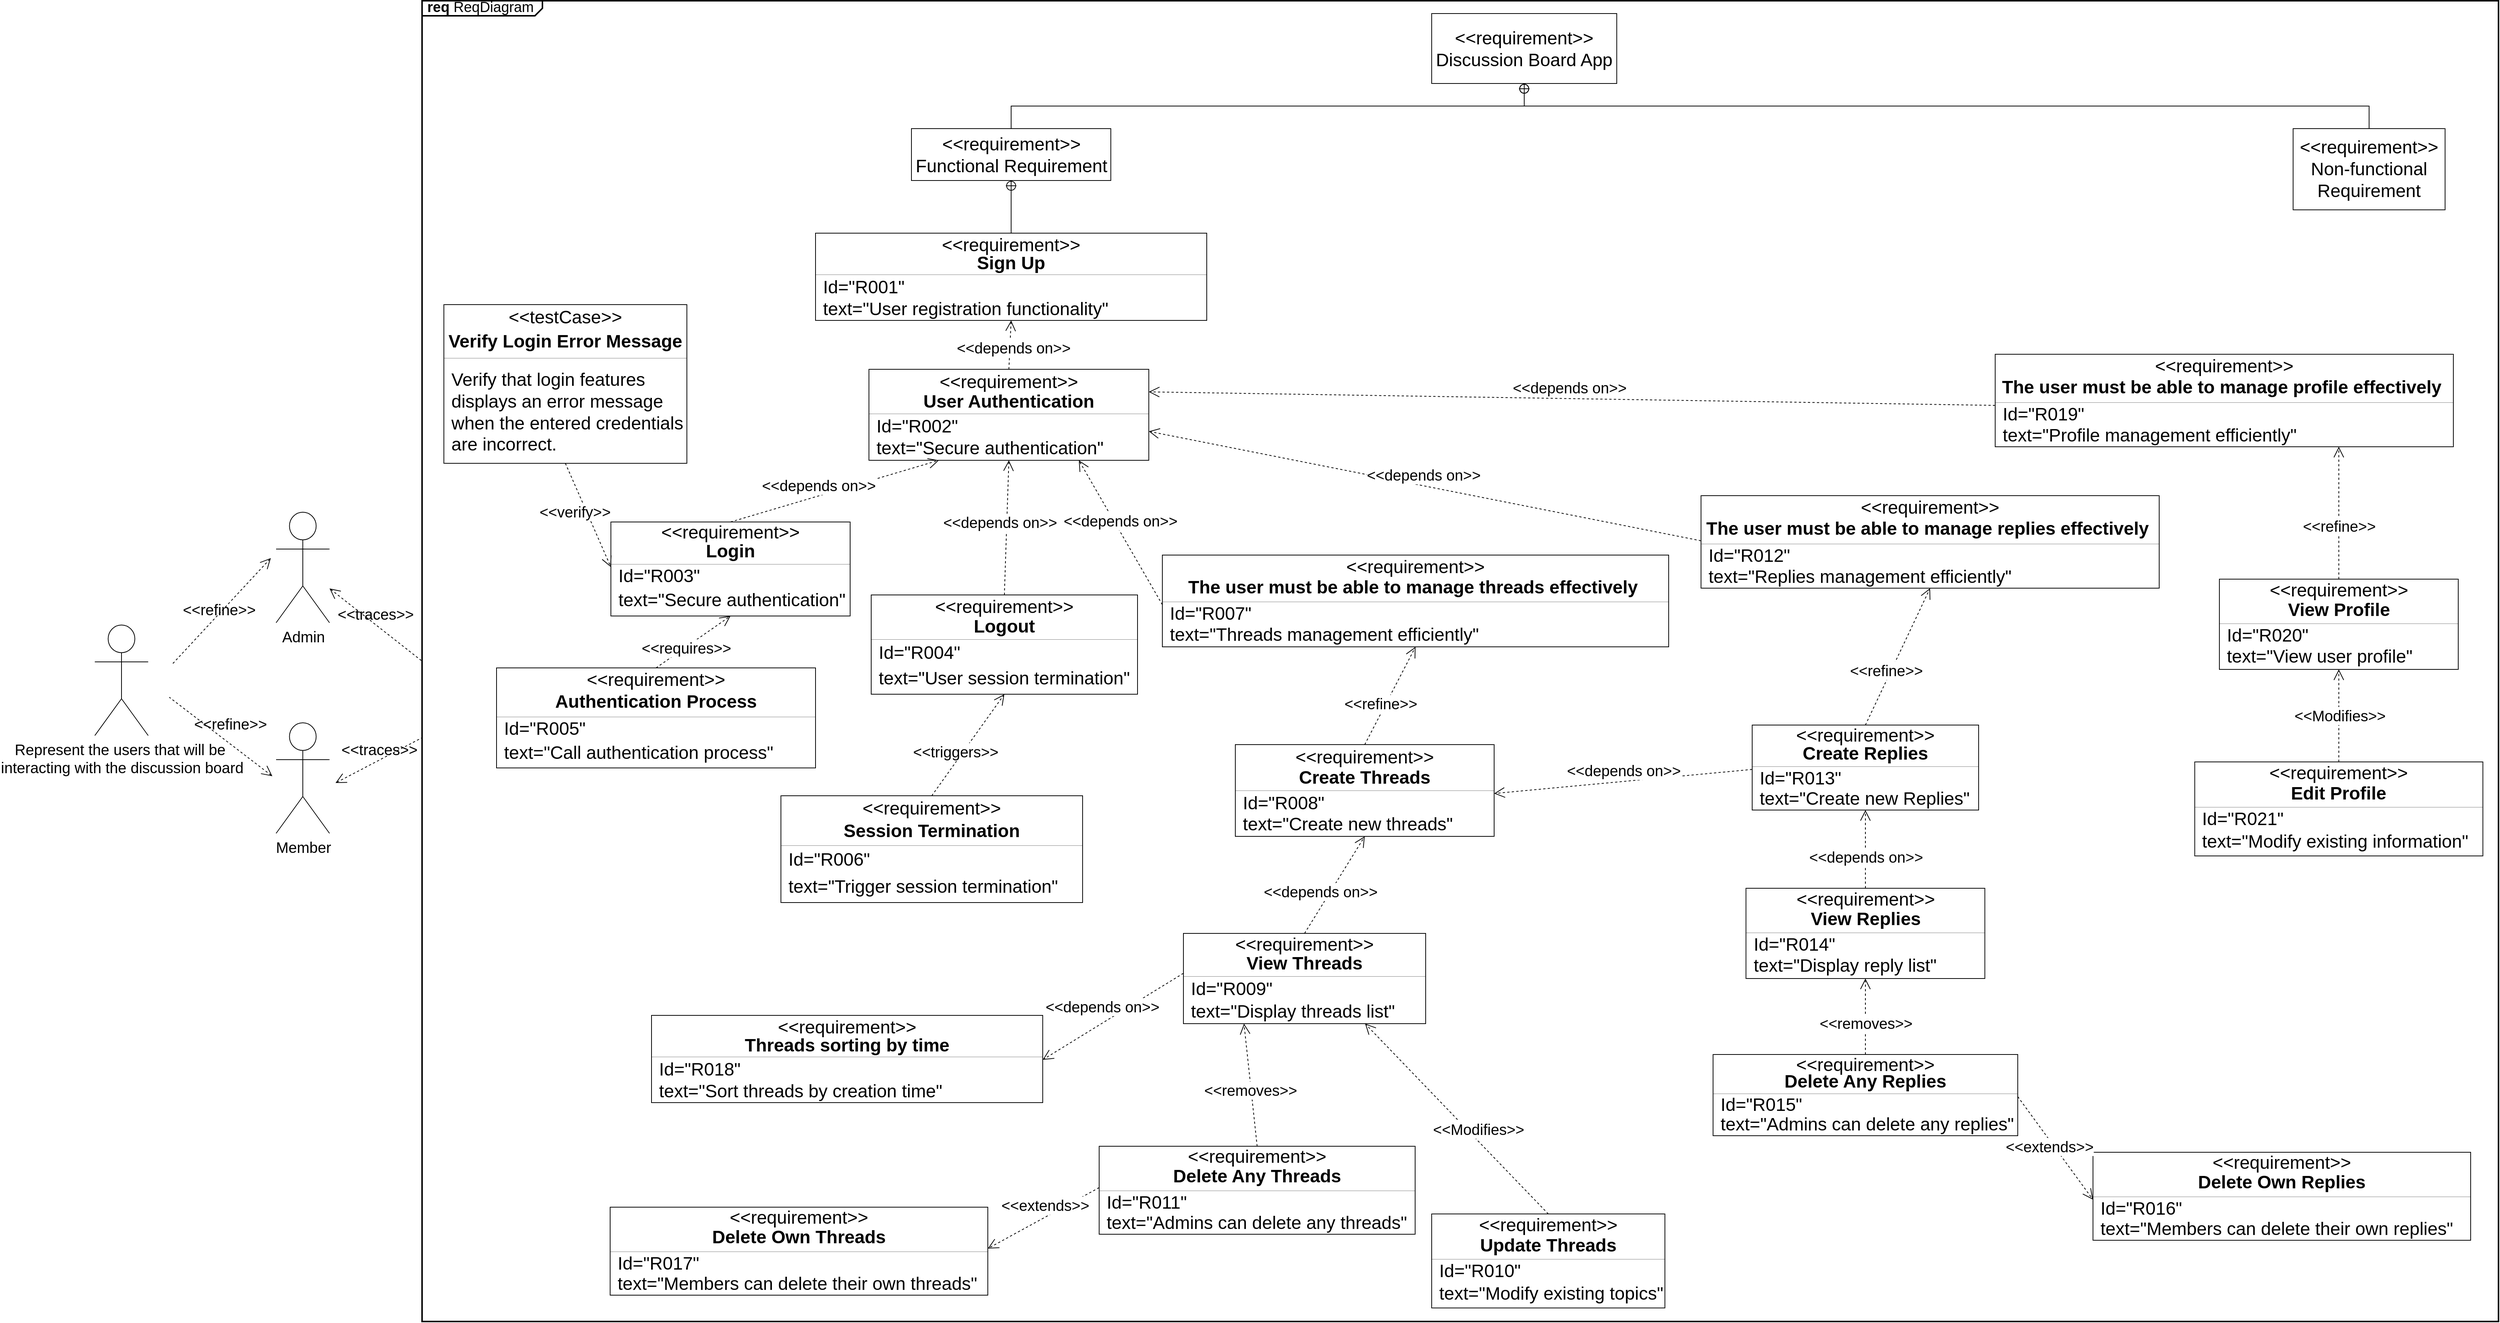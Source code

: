 <mxfile version="27.0.3">
  <diagram name="Page-1" id="XtFgWHoOtROQe3sLC01g">
    <mxGraphModel dx="3885" dy="1898" grid="1" gridSize="10" guides="1" tooltips="1" connect="1" arrows="1" fold="1" page="1" pageScale="1" pageWidth="4681" pageHeight="3300" math="0" shadow="0">
      <root>
        <mxCell id="0" />
        <mxCell id="1" parent="0" />
        <mxCell id="T8jwcUpZhJJAnp_-eP6j-1" value="&lt;p style=&quot;margin:0px;margin-top:4px;margin-left:7px;text-align:left;&quot;&gt;&lt;font style=&quot;font-size: 19px; line-height: 45%;&quot;&gt;&lt;b&gt;req&lt;/b&gt;  ReqDiagram&lt;/font&gt;&lt;/p&gt;" style="html=1;shape=mxgraph.sysml.package;overflow=fill;labelX=160.37;strokeWidth=2;align=center;" parent="1" vertex="1">
          <mxGeometry x="1415" y="110" width="2760" height="1756" as="geometry" />
        </mxCell>
        <mxCell id="T8jwcUpZhJJAnp_-eP6j-2" value="&lt;font style=&quot;font-size: 24px;&quot;&gt;&amp;lt;&amp;lt;requirement&amp;gt;&amp;gt;&lt;br&gt;Discussion Board App&lt;/font&gt;" style="shape=rect;html=1;whiteSpace=wrap;align=center;" parent="1" vertex="1">
          <mxGeometry x="2757" y="127" width="246" height="93" as="geometry" />
        </mxCell>
        <mxCell id="T8jwcUpZhJJAnp_-eP6j-3" value="&lt;font style=&quot;font-size: 24px;&quot;&gt;&amp;lt;&amp;lt;requirement&amp;gt;&amp;gt;&lt;br&gt;Functional Requirement&lt;/font&gt;" style="shape=rect;html=1;whiteSpace=wrap;align=center;" parent="1" vertex="1">
          <mxGeometry x="2065.5" y="280" width="265" height="69" as="geometry" />
        </mxCell>
        <mxCell id="T8jwcUpZhJJAnp_-eP6j-4" value="&lt;font style=&quot;font-size: 24px;&quot;&gt;&amp;lt;&amp;lt;requirement&amp;gt;&amp;gt;&lt;br&gt;Non-functional Requirement&lt;/font&gt;" style="shape=rect;html=1;whiteSpace=wrap;align=center;" parent="1" vertex="1">
          <mxGeometry x="3902" y="280" width="202" height="108" as="geometry" />
        </mxCell>
        <mxCell id="T8jwcUpZhJJAnp_-eP6j-5" value="" style="rounded=0;html=1;labelBackgroundColor=none;endArrow=none;edgeStyle=elbowEdgeStyle;elbow=vertical;startArrow=sysMLPackCont;startSize=12;" parent="1" source="T8jwcUpZhJJAnp_-eP6j-2" target="T8jwcUpZhJJAnp_-eP6j-3" edge="1">
          <mxGeometry relative="1" as="geometry" />
        </mxCell>
        <mxCell id="T8jwcUpZhJJAnp_-eP6j-6" value="" style="rounded=0;html=1;labelBackgroundColor=none;endArrow=none;edgeStyle=elbowEdgeStyle;elbow=vertical;startArrow=sysMLPackCont;startSize=12;" parent="1" source="T8jwcUpZhJJAnp_-eP6j-2" target="T8jwcUpZhJJAnp_-eP6j-4" edge="1">
          <mxGeometry relative="1" as="geometry" />
        </mxCell>
        <mxCell id="T8jwcUpZhJJAnp_-eP6j-7" value="" style="fontStyle=1;align=center;verticalAlign=middle;childLayout=stackLayout;horizontal=1;horizontalStack=0;resizeParent=1;resizeParentMax=0;resizeLast=0;marginBottom=0;" parent="1" vertex="1">
          <mxGeometry x="1938" y="419" width="520" height="116" as="geometry" />
        </mxCell>
        <mxCell id="T8jwcUpZhJJAnp_-eP6j-8" value="&lt;font style=&quot;font-size: 24px;&quot;&gt;&amp;lt;&amp;lt;requirement&amp;gt;&amp;gt;&lt;/font&gt;" style="html=1;align=center;spacing=0;verticalAlign=middle;strokeColor=none;fillColor=none;whiteSpace=wrap;spacingTop=3;" parent="T8jwcUpZhJJAnp_-eP6j-7" vertex="1">
          <mxGeometry width="520" height="28" as="geometry" />
        </mxCell>
        <mxCell id="T8jwcUpZhJJAnp_-eP6j-9" value="&lt;font style=&quot;font-size: 24px;&quot;&gt;Sign Up&lt;/font&gt;" style="html=1;align=center;spacing=0;verticalAlign=middle;strokeColor=none;fillColor=none;whiteSpace=wrap;fontStyle=1" parent="T8jwcUpZhJJAnp_-eP6j-7" vertex="1">
          <mxGeometry y="28" width="520" height="23" as="geometry" />
        </mxCell>
        <mxCell id="T8jwcUpZhJJAnp_-eP6j-10" value="" style="line;strokeWidth=0.25;fillColor=none;align=left;verticalAlign=middle;spacingTop=-1;spacingLeft=3;spacingRight=3;rotatable=0;labelPosition=right;points=[];portConstraint=eastwest;" parent="T8jwcUpZhJJAnp_-eP6j-7" vertex="1">
          <mxGeometry y="51" width="520" height="8" as="geometry" />
        </mxCell>
        <mxCell id="T8jwcUpZhJJAnp_-eP6j-12" value="&lt;font style=&quot;font-size: 24px;&quot;&gt;Id=&quot;R001&quot;&lt;/font&gt;" style="html=1;align=left;spacing=0;verticalAlign=middle;strokeColor=none;fillColor=none;whiteSpace=wrap;spacingLeft=10;" parent="T8jwcUpZhJJAnp_-eP6j-7" vertex="1">
          <mxGeometry y="59" width="520" height="26" as="geometry" />
        </mxCell>
        <mxCell id="T8jwcUpZhJJAnp_-eP6j-11" value="&lt;font style=&quot;font-size: 24px;&quot;&gt;text=&quot;User registration functionality&quot;&lt;/font&gt;" style="html=1;align=left;spacing=0;verticalAlign=middle;strokeColor=none;fillColor=none;whiteSpace=wrap;spacingLeft=10;" parent="T8jwcUpZhJJAnp_-eP6j-7" vertex="1">
          <mxGeometry y="85" width="520" height="31" as="geometry" />
        </mxCell>
        <mxCell id="T8jwcUpZhJJAnp_-eP6j-15" value="" style="fontStyle=1;align=center;verticalAlign=middle;childLayout=stackLayout;horizontal=1;horizontalStack=0;resizeParent=1;resizeParentMax=0;resizeLast=0;marginBottom=0;" parent="1" vertex="1">
          <mxGeometry x="2009" y="600" width="372" height="121" as="geometry" />
        </mxCell>
        <mxCell id="T8jwcUpZhJJAnp_-eP6j-16" value="&lt;font style=&quot;font-size: 24px;&quot;&gt;&amp;lt;&amp;lt;requirement&amp;gt;&amp;gt;&lt;/font&gt;" style="html=1;align=center;spacing=0;verticalAlign=middle;strokeColor=none;fillColor=none;whiteSpace=wrap;spacingTop=3;" parent="T8jwcUpZhJJAnp_-eP6j-15" vertex="1">
          <mxGeometry width="372" height="30" as="geometry" />
        </mxCell>
        <mxCell id="T8jwcUpZhJJAnp_-eP6j-17" value="&lt;font style=&quot;font-size: 24px;&quot;&gt;User Authentication&lt;/font&gt;" style="html=1;align=center;spacing=0;verticalAlign=middle;strokeColor=none;fillColor=none;whiteSpace=wrap;fontStyle=1" parent="T8jwcUpZhJJAnp_-eP6j-15" vertex="1">
          <mxGeometry y="30" width="372" height="25" as="geometry" />
        </mxCell>
        <mxCell id="T8jwcUpZhJJAnp_-eP6j-18" value="" style="line;strokeWidth=0.25;fillColor=none;align=left;verticalAlign=middle;spacingTop=-1;spacingLeft=3;spacingRight=3;rotatable=0;labelPosition=right;points=[];portConstraint=eastwest;" parent="T8jwcUpZhJJAnp_-eP6j-15" vertex="1">
          <mxGeometry y="55" width="372" height="8" as="geometry" />
        </mxCell>
        <mxCell id="T8jwcUpZhJJAnp_-eP6j-20" value="&lt;font style=&quot;font-size: 24px;&quot;&gt;Id=&quot;R002&quot;&lt;/font&gt;" style="html=1;align=left;spacing=0;verticalAlign=middle;strokeColor=none;fillColor=none;whiteSpace=wrap;spacingLeft=10;" parent="T8jwcUpZhJJAnp_-eP6j-15" vertex="1">
          <mxGeometry y="63" width="372" height="26" as="geometry" />
        </mxCell>
        <mxCell id="T8jwcUpZhJJAnp_-eP6j-19" value="&lt;font style=&quot;font-size: 24px;&quot;&gt;text=&quot;Secure authentication&quot;&lt;/font&gt;" style="html=1;align=left;spacing=0;verticalAlign=middle;strokeColor=none;fillColor=none;whiteSpace=wrap;spacingLeft=10;" parent="T8jwcUpZhJJAnp_-eP6j-15" vertex="1">
          <mxGeometry y="89" width="372" height="32" as="geometry" />
        </mxCell>
        <mxCell id="T8jwcUpZhJJAnp_-eP6j-22" value="&lt;font style=&quot;font-size: 20px;&quot;&gt;&amp;lt;&amp;lt;depends on&amp;gt;&amp;gt;&lt;/font&gt;" style="edgeStyle=none;html=1;endArrow=open;endSize=12;dashed=1;verticalAlign=bottom;rounded=0;entryX=0.5;entryY=1;entryDx=0;entryDy=0;exitX=0.5;exitY=0;exitDx=0;exitDy=0;" parent="1" source="T8jwcUpZhJJAnp_-eP6j-16" target="T8jwcUpZhJJAnp_-eP6j-11" edge="1">
          <mxGeometry x="-0.565" y="-5" width="160" relative="1" as="geometry">
            <mxPoint x="2398" y="443" as="sourcePoint" />
            <mxPoint x="2291" y="551.0" as="targetPoint" />
            <mxPoint as="offset" />
          </mxGeometry>
        </mxCell>
        <mxCell id="T8jwcUpZhJJAnp_-eP6j-23" value="" style="edgeStyle=none;html=1;startArrow=sysMLPackCont;startSize=12;endArrow=none;rounded=0;exitX=0.5;exitY=1;exitDx=0;exitDy=0;entryX=0.5;entryY=0;entryDx=0;entryDy=0;" parent="1" source="T8jwcUpZhJJAnp_-eP6j-3" target="T8jwcUpZhJJAnp_-eP6j-8" edge="1">
          <mxGeometry width="160" relative="1" as="geometry">
            <mxPoint x="2274" y="350" as="sourcePoint" />
            <mxPoint x="2192.0" y="384" as="targetPoint" />
          </mxGeometry>
        </mxCell>
        <mxCell id="T8jwcUpZhJJAnp_-eP6j-29" value="" style="fontStyle=1;align=center;verticalAlign=middle;childLayout=stackLayout;horizontal=1;horizontalStack=0;resizeParent=1;resizeParentMax=0;resizeLast=0;marginBottom=0;" parent="1" vertex="1">
          <mxGeometry x="1666" y="803" width="318" height="125" as="geometry" />
        </mxCell>
        <mxCell id="T8jwcUpZhJJAnp_-eP6j-30" value="&lt;font style=&quot;font-size: 24px;&quot;&gt;&amp;lt;&amp;lt;requirement&amp;gt;&amp;gt;&lt;/font&gt;" style="html=1;align=center;spacing=0;verticalAlign=middle;strokeColor=none;fillColor=none;whiteSpace=wrap;spacingTop=3;" parent="T8jwcUpZhJJAnp_-eP6j-29" vertex="1">
          <mxGeometry width="318" height="25" as="geometry" />
        </mxCell>
        <mxCell id="T8jwcUpZhJJAnp_-eP6j-31" value="&lt;font style=&quot;font-size: 24px;&quot;&gt;Login&lt;/font&gt;" style="html=1;align=center;spacing=0;verticalAlign=middle;strokeColor=none;fillColor=none;whiteSpace=wrap;fontStyle=1" parent="T8jwcUpZhJJAnp_-eP6j-29" vertex="1">
          <mxGeometry y="25" width="318" height="27" as="geometry" />
        </mxCell>
        <mxCell id="T8jwcUpZhJJAnp_-eP6j-32" value="" style="line;strokeWidth=0.25;fillColor=none;align=left;verticalAlign=middle;spacingTop=-1;spacingLeft=3;spacingRight=3;rotatable=0;labelPosition=right;points=[];portConstraint=eastwest;" parent="T8jwcUpZhJJAnp_-eP6j-29" vertex="1">
          <mxGeometry y="52" width="318" height="8" as="geometry" />
        </mxCell>
        <mxCell id="T8jwcUpZhJJAnp_-eP6j-34" value="&lt;font style=&quot;font-size: 24px;&quot;&gt;Id=&quot;R003&quot;&lt;/font&gt;" style="html=1;align=left;spacing=0;verticalAlign=middle;strokeColor=none;fillColor=none;whiteSpace=wrap;spacingLeft=10;" parent="T8jwcUpZhJJAnp_-eP6j-29" vertex="1">
          <mxGeometry y="60" width="318" height="23" as="geometry" />
        </mxCell>
        <mxCell id="T8jwcUpZhJJAnp_-eP6j-33" value="&lt;font style=&quot;font-size: 24px;&quot;&gt;text=&quot;Secure authentication&quot;&lt;/font&gt;" style="html=1;align=left;spacing=0;verticalAlign=middle;strokeColor=none;fillColor=none;whiteSpace=wrap;spacingLeft=10;" parent="T8jwcUpZhJJAnp_-eP6j-29" vertex="1">
          <mxGeometry y="83" width="318" height="42" as="geometry" />
        </mxCell>
        <mxCell id="T8jwcUpZhJJAnp_-eP6j-36" value="" style="fontStyle=1;align=center;verticalAlign=middle;childLayout=stackLayout;horizontal=1;horizontalStack=0;resizeParent=1;resizeParentMax=0;resizeLast=0;marginBottom=0;" parent="1" vertex="1">
          <mxGeometry x="2012" y="900" width="354" height="132" as="geometry" />
        </mxCell>
        <mxCell id="T8jwcUpZhJJAnp_-eP6j-37" value="&lt;font style=&quot;font-size: 24px;&quot;&gt;&amp;lt;&amp;lt;requirement&amp;gt;&amp;gt;&lt;/font&gt;" style="html=1;align=center;spacing=0;verticalAlign=middle;strokeColor=none;fillColor=none;whiteSpace=wrap;spacingTop=3;" parent="T8jwcUpZhJJAnp_-eP6j-36" vertex="1">
          <mxGeometry width="354" height="28" as="geometry" />
        </mxCell>
        <mxCell id="T8jwcUpZhJJAnp_-eP6j-38" value="&lt;font style=&quot;font-size: 24px;&quot;&gt;Logout&lt;/font&gt;" style="html=1;align=center;spacing=0;verticalAlign=middle;strokeColor=none;fillColor=none;whiteSpace=wrap;fontStyle=1" parent="T8jwcUpZhJJAnp_-eP6j-36" vertex="1">
          <mxGeometry y="28" width="354" height="27" as="geometry" />
        </mxCell>
        <mxCell id="T8jwcUpZhJJAnp_-eP6j-39" value="" style="line;strokeWidth=0.25;fillColor=none;align=left;verticalAlign=middle;spacingTop=-1;spacingLeft=3;spacingRight=3;rotatable=0;labelPosition=right;points=[];portConstraint=eastwest;" parent="T8jwcUpZhJJAnp_-eP6j-36" vertex="1">
          <mxGeometry y="55" width="354" height="8" as="geometry" />
        </mxCell>
        <mxCell id="T8jwcUpZhJJAnp_-eP6j-41" value="&lt;font style=&quot;font-size: 24px;&quot;&gt;Id=&quot;R004&quot;&lt;/font&gt;" style="html=1;align=left;spacing=0;verticalAlign=middle;strokeColor=none;fillColor=none;whiteSpace=wrap;spacingLeft=10;" parent="T8jwcUpZhJJAnp_-eP6j-36" vertex="1">
          <mxGeometry y="63" width="354" height="27" as="geometry" />
        </mxCell>
        <mxCell id="T8jwcUpZhJJAnp_-eP6j-40" value="&lt;font style=&quot;font-size: 24px;&quot;&gt;text=&quot;User session termination&quot;&lt;/font&gt;" style="html=1;align=left;spacing=0;verticalAlign=middle;strokeColor=none;fillColor=none;whiteSpace=wrap;spacingLeft=10;" parent="T8jwcUpZhJJAnp_-eP6j-36" vertex="1">
          <mxGeometry y="90" width="354" height="42" as="geometry" />
        </mxCell>
        <mxCell id="T8jwcUpZhJJAnp_-eP6j-43" value="" style="fontStyle=1;align=center;verticalAlign=middle;childLayout=stackLayout;horizontal=1;horizontalStack=0;resizeParent=1;resizeParentMax=0;resizeLast=0;marginBottom=0;" parent="1" vertex="1">
          <mxGeometry x="1514" y="997" width="424" height="133" as="geometry" />
        </mxCell>
        <mxCell id="T8jwcUpZhJJAnp_-eP6j-44" value="&lt;font style=&quot;font-size: 24px;&quot;&gt;&amp;lt;&amp;lt;requirement&amp;gt;&amp;gt;&lt;/font&gt;" style="html=1;align=center;spacing=0;verticalAlign=middle;strokeColor=none;fillColor=none;whiteSpace=wrap;spacingTop=3;" parent="T8jwcUpZhJJAnp_-eP6j-43" vertex="1">
          <mxGeometry width="424" height="29" as="geometry" />
        </mxCell>
        <mxCell id="T8jwcUpZhJJAnp_-eP6j-45" value="&lt;font style=&quot;font-size: 24px;&quot;&gt;Authentication Process&lt;/font&gt;" style="html=1;align=center;spacing=0;verticalAlign=middle;strokeColor=none;fillColor=none;whiteSpace=wrap;fontStyle=1" parent="T8jwcUpZhJJAnp_-eP6j-43" vertex="1">
          <mxGeometry y="29" width="424" height="32" as="geometry" />
        </mxCell>
        <mxCell id="T8jwcUpZhJJAnp_-eP6j-46" value="" style="line;strokeWidth=0.25;fillColor=none;align=left;verticalAlign=middle;spacingTop=-1;spacingLeft=3;spacingRight=3;rotatable=0;labelPosition=right;points=[];portConstraint=eastwest;" parent="T8jwcUpZhJJAnp_-eP6j-43" vertex="1">
          <mxGeometry y="61" width="424" height="8" as="geometry" />
        </mxCell>
        <mxCell id="T8jwcUpZhJJAnp_-eP6j-48" value="&lt;font style=&quot;font-size: 24px;&quot;&gt;Id=&quot;R005&quot;&lt;/font&gt;" style="html=1;align=left;spacing=0;verticalAlign=middle;strokeColor=none;fillColor=none;whiteSpace=wrap;spacingLeft=10;" parent="T8jwcUpZhJJAnp_-eP6j-43" vertex="1">
          <mxGeometry y="69" width="424" height="24" as="geometry" />
        </mxCell>
        <mxCell id="T8jwcUpZhJJAnp_-eP6j-47" value="&lt;font style=&quot;font-size: 24px;&quot;&gt;text=&quot;Call authentication process&quot;&lt;/font&gt;" style="html=1;align=left;spacing=0;verticalAlign=middle;strokeColor=none;fillColor=none;whiteSpace=wrap;spacingLeft=10;" parent="T8jwcUpZhJJAnp_-eP6j-43" vertex="1">
          <mxGeometry y="93" width="424" height="40" as="geometry" />
        </mxCell>
        <mxCell id="T8jwcUpZhJJAnp_-eP6j-50" value="" style="fontStyle=1;align=center;verticalAlign=middle;childLayout=stackLayout;horizontal=1;horizontalStack=0;resizeParent=1;resizeParentMax=0;resizeLast=0;marginBottom=0;" parent="1" vertex="1">
          <mxGeometry x="1892" y="1167" width="401" height="142" as="geometry" />
        </mxCell>
        <mxCell id="T8jwcUpZhJJAnp_-eP6j-51" value="&lt;font style=&quot;font-size: 24px;&quot;&gt;&amp;lt;&amp;lt;requirement&amp;gt;&amp;gt;&lt;/font&gt;" style="html=1;align=center;spacing=0;verticalAlign=middle;strokeColor=none;fillColor=none;whiteSpace=wrap;spacingTop=3;" parent="T8jwcUpZhJJAnp_-eP6j-50" vertex="1">
          <mxGeometry width="401" height="31" as="geometry" />
        </mxCell>
        <mxCell id="T8jwcUpZhJJAnp_-eP6j-52" value="&lt;font style=&quot;font-size: 24px;&quot;&gt;Session Termination&lt;/font&gt;" style="html=1;align=center;spacing=0;verticalAlign=middle;strokeColor=none;fillColor=none;whiteSpace=wrap;fontStyle=1" parent="T8jwcUpZhJJAnp_-eP6j-50" vertex="1">
          <mxGeometry y="31" width="401" height="31" as="geometry" />
        </mxCell>
        <mxCell id="T8jwcUpZhJJAnp_-eP6j-53" value="" style="line;strokeWidth=0.25;fillColor=none;align=left;verticalAlign=middle;spacingTop=-1;spacingLeft=3;spacingRight=3;rotatable=0;labelPosition=right;points=[];portConstraint=eastwest;" parent="T8jwcUpZhJJAnp_-eP6j-50" vertex="1">
          <mxGeometry y="62" width="401" height="8" as="geometry" />
        </mxCell>
        <mxCell id="T8jwcUpZhJJAnp_-eP6j-55" value="&lt;font style=&quot;font-size: 24px;&quot;&gt;Id=&quot;R006&quot;&lt;/font&gt;" style="html=1;align=left;spacing=0;verticalAlign=middle;strokeColor=none;fillColor=none;whiteSpace=wrap;spacingLeft=10;" parent="T8jwcUpZhJJAnp_-eP6j-50" vertex="1">
          <mxGeometry y="70" width="401" height="29" as="geometry" />
        </mxCell>
        <mxCell id="T8jwcUpZhJJAnp_-eP6j-54" value="&lt;font style=&quot;font-size: 24px;&quot;&gt;text=&quot;Trigger session termination&quot;&lt;/font&gt;" style="html=1;align=left;spacing=0;verticalAlign=middle;strokeColor=none;fillColor=none;whiteSpace=wrap;spacingLeft=10;" parent="T8jwcUpZhJJAnp_-eP6j-50" vertex="1">
          <mxGeometry y="99" width="401" height="43" as="geometry" />
        </mxCell>
        <mxCell id="T8jwcUpZhJJAnp_-eP6j-58" value="&lt;font style=&quot;font-size: 20px;&quot;&gt;&amp;lt;&amp;lt;depends on&amp;gt;&amp;gt;&lt;/font&gt;" style="edgeStyle=none;html=1;endArrow=open;endSize=12;dashed=1;verticalAlign=bottom;rounded=0;entryX=0.25;entryY=1;entryDx=0;entryDy=0;exitX=0.5;exitY=0;exitDx=0;exitDy=0;" parent="1" source="T8jwcUpZhJJAnp_-eP6j-30" target="T8jwcUpZhJJAnp_-eP6j-19" edge="1">
          <mxGeometry x="-0.153" width="160" relative="1" as="geometry">
            <mxPoint x="2128" y="813" as="sourcePoint" />
            <mxPoint x="2138.0" y="744" as="targetPoint" />
            <mxPoint y="1" as="offset" />
          </mxGeometry>
        </mxCell>
        <mxCell id="T8jwcUpZhJJAnp_-eP6j-60" value="&lt;font style=&quot;font-size: 20px;&quot;&gt;&amp;lt;&amp;lt;depends on&amp;gt;&amp;gt;&lt;/font&gt;" style="edgeStyle=none;html=1;endArrow=open;endSize=12;dashed=1;verticalAlign=bottom;rounded=0;entryX=0.5;entryY=1;entryDx=0;entryDy=0;exitX=0.5;exitY=0;exitDx=0;exitDy=0;" parent="1" source="T8jwcUpZhJJAnp_-eP6j-37" target="T8jwcUpZhJJAnp_-eP6j-19" edge="1">
          <mxGeometry x="-0.083" y="9" width="160" relative="1" as="geometry">
            <mxPoint x="2337" y="803" as="sourcePoint" />
            <mxPoint x="2459.0" y="755" as="targetPoint" />
            <mxPoint as="offset" />
          </mxGeometry>
        </mxCell>
        <mxCell id="T8jwcUpZhJJAnp_-eP6j-61" value="&lt;font style=&quot;font-size: 20px;&quot;&gt;&amp;lt;&amp;lt;requires&amp;gt;&amp;gt;&lt;/font&gt;" style="edgeStyle=none;html=1;endArrow=open;endSize=12;dashed=1;verticalAlign=bottom;rounded=0;entryX=0.5;entryY=1;entryDx=0;entryDy=0;exitX=0.5;exitY=0;exitDx=0;exitDy=0;" parent="1" source="T8jwcUpZhJJAnp_-eP6j-44" target="T8jwcUpZhJJAnp_-eP6j-33" edge="1">
          <mxGeometry x="-0.34" y="-13" width="160" relative="1" as="geometry">
            <mxPoint x="1998" y="1037" as="sourcePoint" />
            <mxPoint x="2058" y="987" as="targetPoint" />
            <mxPoint as="offset" />
          </mxGeometry>
        </mxCell>
        <mxCell id="T8jwcUpZhJJAnp_-eP6j-62" value="&lt;font style=&quot;font-size: 20px;&quot;&gt;&amp;lt;&amp;lt;triggers&amp;gt;&amp;gt;&lt;/font&gt;" style="edgeStyle=none;html=1;endArrow=open;endSize=12;dashed=1;verticalAlign=bottom;rounded=0;entryX=0.5;entryY=1;entryDx=0;entryDy=0;exitX=0.5;exitY=0;exitDx=0;exitDy=0;" parent="1" source="T8jwcUpZhJJAnp_-eP6j-51" target="T8jwcUpZhJJAnp_-eP6j-40" edge="1">
          <mxGeometry x="-0.345" width="160" relative="1" as="geometry">
            <mxPoint x="2241" y="1117.5" as="sourcePoint" />
            <mxPoint x="2341" y="1027.5" as="targetPoint" />
            <mxPoint as="offset" />
          </mxGeometry>
        </mxCell>
        <mxCell id="T8jwcUpZhJJAnp_-eP6j-63" value="" style="fontStyle=1;align=center;verticalAlign=middle;childLayout=stackLayout;horizontal=1;horizontalStack=0;resizeParent=1;resizeParentMax=0;resizeLast=0;marginBottom=0;" parent="1" vertex="1">
          <mxGeometry x="1444" y="514" width="323" height="211" as="geometry" />
        </mxCell>
        <mxCell id="T8jwcUpZhJJAnp_-eP6j-64" value="&lt;font style=&quot;font-size: 24px;&quot;&gt;&amp;lt;&amp;lt;testCase&amp;gt;&amp;gt;&lt;/font&gt;" style="html=1;align=center;spacing=0;verticalAlign=middle;strokeColor=none;fillColor=none;whiteSpace=wrap;spacingTop=3;" parent="T8jwcUpZhJJAnp_-eP6j-63" vertex="1">
          <mxGeometry width="323" height="31" as="geometry" />
        </mxCell>
        <mxCell id="T8jwcUpZhJJAnp_-eP6j-65" value="&lt;font style=&quot;font-size: 24px;&quot;&gt;Verify Login Error Message&lt;/font&gt;" style="html=1;align=center;spacing=0;verticalAlign=middle;strokeColor=none;fillColor=none;whiteSpace=wrap;fontStyle=1" parent="T8jwcUpZhJJAnp_-eP6j-63" vertex="1">
          <mxGeometry y="31" width="323" height="36" as="geometry" />
        </mxCell>
        <mxCell id="T8jwcUpZhJJAnp_-eP6j-66" value="" style="line;strokeWidth=0.25;fillColor=none;align=left;verticalAlign=middle;spacingTop=-1;spacingLeft=3;spacingRight=3;rotatable=0;labelPosition=right;points=[];portConstraint=eastwest;" parent="T8jwcUpZhJJAnp_-eP6j-63" vertex="1">
          <mxGeometry y="67" width="323" height="8" as="geometry" />
        </mxCell>
        <mxCell id="T8jwcUpZhJJAnp_-eP6j-67" value="&lt;font style=&quot;font-size: 24px;&quot;&gt;Verify that login features displays an error message when the entered credentials are incorrect.&lt;/font&gt;" style="html=1;align=left;spacing=0;verticalAlign=middle;strokeColor=none;fillColor=none;whiteSpace=wrap;spacingLeft=10;" parent="T8jwcUpZhJJAnp_-eP6j-63" vertex="1">
          <mxGeometry y="75" width="323" height="136" as="geometry" />
        </mxCell>
        <mxCell id="T8jwcUpZhJJAnp_-eP6j-70" value="&lt;font style=&quot;font-size: 20px;&quot;&gt;&amp;lt;&amp;lt;verify&amp;gt;&amp;gt;&lt;/font&gt;" style="edgeStyle=none;html=1;endArrow=open;endSize=12;dashed=1;verticalAlign=bottom;rounded=0;exitX=0.5;exitY=1;exitDx=0;exitDy=0;entryX=0;entryY=0;entryDx=0;entryDy=0;" parent="1" source="T8jwcUpZhJJAnp_-eP6j-67" target="T8jwcUpZhJJAnp_-eP6j-34" edge="1">
          <mxGeometry x="0.026" y="-20" width="160" relative="1" as="geometry">
            <mxPoint x="1880" y="568" as="sourcePoint" />
            <mxPoint x="1960" y="676" as="targetPoint" />
            <mxPoint as="offset" />
          </mxGeometry>
        </mxCell>
        <mxCell id="T8jwcUpZhJJAnp_-eP6j-72" value="" style="fontStyle=1;align=center;verticalAlign=middle;childLayout=stackLayout;horizontal=1;horizontalStack=0;resizeParent=1;resizeParentMax=0;resizeLast=0;marginBottom=0;" parent="1" vertex="1">
          <mxGeometry x="2399" y="847" width="673" height="122" as="geometry" />
        </mxCell>
        <mxCell id="T8jwcUpZhJJAnp_-eP6j-73" value="&lt;font style=&quot;font-size: 24px;&quot;&gt;&amp;lt;&amp;lt;requirement&amp;gt;&amp;gt;&lt;/font&gt;" style="html=1;align=center;spacing=0;verticalAlign=middle;strokeColor=none;fillColor=none;whiteSpace=wrap;spacingTop=3;" parent="T8jwcUpZhJJAnp_-eP6j-72" vertex="1">
          <mxGeometry width="673" height="28" as="geometry" />
        </mxCell>
        <mxCell id="T8jwcUpZhJJAnp_-eP6j-74" value="&lt;font style=&quot;font-size: 24px;&quot;&gt;The user must be able to manage threads effectively&amp;nbsp;&lt;/font&gt;" style="html=1;align=center;spacing=0;verticalAlign=middle;strokeColor=none;fillColor=none;whiteSpace=wrap;fontStyle=1" parent="T8jwcUpZhJJAnp_-eP6j-72" vertex="1">
          <mxGeometry y="28" width="673" height="30" as="geometry" />
        </mxCell>
        <mxCell id="T8jwcUpZhJJAnp_-eP6j-75" value="" style="line;strokeWidth=0.25;fillColor=none;align=left;verticalAlign=middle;spacingTop=-1;spacingLeft=3;spacingRight=3;rotatable=0;labelPosition=right;points=[];portConstraint=eastwest;" parent="T8jwcUpZhJJAnp_-eP6j-72" vertex="1">
          <mxGeometry y="58" width="673" height="8" as="geometry" />
        </mxCell>
        <mxCell id="T8jwcUpZhJJAnp_-eP6j-77" value="&lt;font style=&quot;font-size: 24px;&quot;&gt;Id=&quot;R007&quot;&lt;/font&gt;" style="html=1;align=left;spacing=0;verticalAlign=middle;strokeColor=none;fillColor=none;whiteSpace=wrap;spacingLeft=10;" parent="T8jwcUpZhJJAnp_-eP6j-72" vertex="1">
          <mxGeometry y="66" width="673" height="24" as="geometry" />
        </mxCell>
        <mxCell id="T8jwcUpZhJJAnp_-eP6j-76" value="&lt;font style=&quot;font-size: 24px;&quot;&gt;text=&quot;Threads management efficiently&quot;&lt;/font&gt;" style="html=1;align=left;spacing=0;verticalAlign=middle;strokeColor=none;fillColor=none;whiteSpace=wrap;spacingLeft=10;" parent="T8jwcUpZhJJAnp_-eP6j-72" vertex="1">
          <mxGeometry y="90" width="673" height="32" as="geometry" />
        </mxCell>
        <mxCell id="T8jwcUpZhJJAnp_-eP6j-80" value="&lt;font style=&quot;font-size: 20px;&quot;&gt;&amp;lt;&amp;lt;depends on&amp;gt;&amp;gt;&lt;/font&gt;" style="edgeStyle=none;html=1;endArrow=open;endSize=12;dashed=1;verticalAlign=bottom;rounded=0;entryX=0.75;entryY=1;entryDx=0;entryDy=0;exitX=0;exitY=0;exitDx=0;exitDy=0;" parent="1" source="T8jwcUpZhJJAnp_-eP6j-77" target="T8jwcUpZhJJAnp_-eP6j-19" edge="1">
          <mxGeometry x="0.006" width="160" relative="1" as="geometry">
            <mxPoint x="2707" y="560" as="sourcePoint" />
            <mxPoint x="2867" y="560" as="targetPoint" />
            <mxPoint as="offset" />
          </mxGeometry>
        </mxCell>
        <mxCell id="T8jwcUpZhJJAnp_-eP6j-81" value="" style="fontStyle=1;align=center;verticalAlign=middle;childLayout=stackLayout;horizontal=1;horizontalStack=0;resizeParent=1;resizeParentMax=0;resizeLast=0;marginBottom=0;" parent="1" vertex="1">
          <mxGeometry x="2427" y="1350" width="322" height="120" as="geometry" />
        </mxCell>
        <mxCell id="T8jwcUpZhJJAnp_-eP6j-82" value="&lt;font style=&quot;font-size: 24px;&quot;&gt;&amp;lt;&amp;lt;requirement&amp;gt;&amp;gt;&lt;/font&gt;" style="html=1;align=center;spacing=0;verticalAlign=middle;strokeColor=none;fillColor=none;whiteSpace=wrap;spacingTop=3;" parent="T8jwcUpZhJJAnp_-eP6j-81" vertex="1">
          <mxGeometry width="322" height="27" as="geometry" />
        </mxCell>
        <mxCell id="T8jwcUpZhJJAnp_-eP6j-83" value="&lt;font style=&quot;font-size: 24px;&quot;&gt;View Threads&lt;/font&gt;" style="html=1;align=center;spacing=0;verticalAlign=middle;strokeColor=none;fillColor=none;whiteSpace=wrap;fontStyle=1" parent="T8jwcUpZhJJAnp_-eP6j-81" vertex="1">
          <mxGeometry y="27" width="322" height="26" as="geometry" />
        </mxCell>
        <mxCell id="T8jwcUpZhJJAnp_-eP6j-84" value="" style="line;strokeWidth=0.25;fillColor=none;align=left;verticalAlign=middle;spacingTop=-1;spacingLeft=3;spacingRight=3;rotatable=0;labelPosition=right;points=[];portConstraint=eastwest;" parent="T8jwcUpZhJJAnp_-eP6j-81" vertex="1">
          <mxGeometry y="53" width="322" height="8" as="geometry" />
        </mxCell>
        <mxCell id="T8jwcUpZhJJAnp_-eP6j-86" value="&lt;font style=&quot;font-size: 24px;&quot;&gt;Id=&quot;R009&quot;&lt;/font&gt;" style="html=1;align=left;spacing=0;verticalAlign=middle;strokeColor=none;fillColor=none;whiteSpace=wrap;spacingLeft=10;" parent="T8jwcUpZhJJAnp_-eP6j-81" vertex="1">
          <mxGeometry y="61" width="322" height="26" as="geometry" />
        </mxCell>
        <mxCell id="T8jwcUpZhJJAnp_-eP6j-85" value="&lt;font style=&quot;font-size: 24px;&quot;&gt;text=&quot;Display threads list&quot;&lt;/font&gt;" style="html=1;align=left;spacing=0;verticalAlign=middle;strokeColor=none;fillColor=none;whiteSpace=wrap;spacingLeft=10;" parent="T8jwcUpZhJJAnp_-eP6j-81" vertex="1">
          <mxGeometry y="87" width="322" height="33" as="geometry" />
        </mxCell>
        <mxCell id="T8jwcUpZhJJAnp_-eP6j-88" value="&lt;font style=&quot;font-size: 20px;&quot;&gt;&amp;lt;&amp;lt;depends on&amp;gt;&amp;gt;&lt;/font&gt;" style="edgeStyle=none;html=1;endArrow=open;endSize=12;dashed=1;verticalAlign=bottom;rounded=0;entryX=0.5;entryY=1;entryDx=0;entryDy=0;exitX=0.5;exitY=0;exitDx=0;exitDy=0;" parent="1" source="T8jwcUpZhJJAnp_-eP6j-82" target="DJF4Qfqb1N06WHrdRiom-6" edge="1">
          <mxGeometry x="-0.399" y="4" width="160" relative="1" as="geometry">
            <mxPoint x="2721" y="1018" as="sourcePoint" />
            <mxPoint x="2859" y="1148" as="targetPoint" />
            <mxPoint as="offset" />
          </mxGeometry>
        </mxCell>
        <mxCell id="T8jwcUpZhJJAnp_-eP6j-89" value="" style="fontStyle=1;align=center;verticalAlign=middle;childLayout=stackLayout;horizontal=1;horizontalStack=0;resizeParent=1;resizeParentMax=0;resizeLast=0;marginBottom=0;" parent="1" vertex="1">
          <mxGeometry x="2315" y="1633" width="420" height="117" as="geometry" />
        </mxCell>
        <mxCell id="T8jwcUpZhJJAnp_-eP6j-90" value="&lt;font style=&quot;font-size: 24px;&quot;&gt;&amp;lt;&amp;lt;requirement&amp;gt;&amp;gt;&lt;/font&gt;" style="html=1;align=center;spacing=0;verticalAlign=middle;strokeColor=none;fillColor=none;whiteSpace=wrap;spacingTop=3;" parent="T8jwcUpZhJJAnp_-eP6j-89" vertex="1">
          <mxGeometry width="420" height="25" as="geometry" />
        </mxCell>
        <mxCell id="T8jwcUpZhJJAnp_-eP6j-91" value="&lt;font style=&quot;font-size: 24px;&quot;&gt;Delete Any Threads&lt;/font&gt;" style="html=1;align=center;spacing=0;verticalAlign=middle;strokeColor=none;fillColor=none;whiteSpace=wrap;fontStyle=1" parent="T8jwcUpZhJJAnp_-eP6j-89" vertex="1">
          <mxGeometry y="25" width="420" height="30" as="geometry" />
        </mxCell>
        <mxCell id="T8jwcUpZhJJAnp_-eP6j-92" value="" style="line;strokeWidth=0.25;fillColor=none;align=left;verticalAlign=middle;spacingTop=-1;spacingLeft=3;spacingRight=3;rotatable=0;labelPosition=right;points=[];portConstraint=eastwest;" parent="T8jwcUpZhJJAnp_-eP6j-89" vertex="1">
          <mxGeometry y="55" width="420" height="8" as="geometry" />
        </mxCell>
        <mxCell id="T8jwcUpZhJJAnp_-eP6j-94" value="&lt;font style=&quot;font-size: 24px;&quot;&gt;Id=&quot;R011&quot;&lt;/font&gt;" style="html=1;align=left;spacing=0;verticalAlign=middle;strokeColor=none;fillColor=none;whiteSpace=wrap;spacingLeft=10;" parent="T8jwcUpZhJJAnp_-eP6j-89" vertex="1">
          <mxGeometry y="63" width="420" height="24" as="geometry" />
        </mxCell>
        <mxCell id="T8jwcUpZhJJAnp_-eP6j-93" value="&lt;font style=&quot;font-size: 24px;&quot;&gt;text=&quot;Admins can delete any threads&quot;&lt;/font&gt;" style="html=1;align=left;spacing=0;verticalAlign=middle;strokeColor=none;fillColor=none;whiteSpace=wrap;spacingLeft=10;" parent="T8jwcUpZhJJAnp_-eP6j-89" vertex="1">
          <mxGeometry y="87" width="420" height="30" as="geometry" />
        </mxCell>
        <mxCell id="T8jwcUpZhJJAnp_-eP6j-96" value="&lt;font style=&quot;font-size: 20px;&quot;&gt;&amp;lt;&amp;lt;removes&amp;gt;&amp;gt;&lt;/font&gt;" style="edgeStyle=none;html=1;endArrow=open;endSize=12;dashed=1;verticalAlign=bottom;rounded=0;entryX=0.25;entryY=1;entryDx=0;entryDy=0;exitX=0.5;exitY=0;exitDx=0;exitDy=0;" parent="1" source="T8jwcUpZhJJAnp_-eP6j-90" target="T8jwcUpZhJJAnp_-eP6j-85" edge="1">
          <mxGeometry x="-0.258" y="3" width="160" relative="1" as="geometry">
            <mxPoint x="2330" y="1513" as="sourcePoint" />
            <mxPoint x="2530.5" y="1643.0" as="targetPoint" />
            <mxPoint as="offset" />
          </mxGeometry>
        </mxCell>
        <mxCell id="T8jwcUpZhJJAnp_-eP6j-97" value="" style="fontStyle=1;align=center;verticalAlign=middle;childLayout=stackLayout;horizontal=1;horizontalStack=0;resizeParent=1;resizeParentMax=0;resizeLast=0;marginBottom=0;" parent="1" vertex="1">
          <mxGeometry x="2757" y="1723" width="310" height="125" as="geometry" />
        </mxCell>
        <mxCell id="T8jwcUpZhJJAnp_-eP6j-98" value="&lt;font style=&quot;font-size: 24px;&quot;&gt;&amp;lt;&amp;lt;requirement&amp;gt;&amp;gt;&lt;/font&gt;" style="html=1;align=center;spacing=0;verticalAlign=middle;strokeColor=none;fillColor=none;whiteSpace=wrap;spacingTop=3;" parent="T8jwcUpZhJJAnp_-eP6j-97" vertex="1">
          <mxGeometry width="310" height="27" as="geometry" />
        </mxCell>
        <mxCell id="T8jwcUpZhJJAnp_-eP6j-99" value="&lt;font style=&quot;font-size: 24px;&quot;&gt;Update Threads&lt;/font&gt;" style="html=1;align=center;spacing=0;verticalAlign=middle;strokeColor=none;fillColor=none;whiteSpace=wrap;fontStyle=1" parent="T8jwcUpZhJJAnp_-eP6j-97" vertex="1">
          <mxGeometry y="27" width="310" height="29" as="geometry" />
        </mxCell>
        <mxCell id="T8jwcUpZhJJAnp_-eP6j-100" value="" style="line;strokeWidth=0.25;fillColor=none;align=left;verticalAlign=middle;spacingTop=-1;spacingLeft=3;spacingRight=3;rotatable=0;labelPosition=right;points=[];portConstraint=eastwest;" parent="T8jwcUpZhJJAnp_-eP6j-97" vertex="1">
          <mxGeometry y="56" width="310" height="8" as="geometry" />
        </mxCell>
        <mxCell id="T8jwcUpZhJJAnp_-eP6j-102" value="&lt;font style=&quot;font-size: 24px;&quot;&gt;Id=&quot;R010&quot;&lt;/font&gt;" style="html=1;align=left;spacing=0;verticalAlign=middle;strokeColor=none;fillColor=none;whiteSpace=wrap;spacingLeft=10;" parent="T8jwcUpZhJJAnp_-eP6j-97" vertex="1">
          <mxGeometry y="64" width="310" height="23" as="geometry" />
        </mxCell>
        <mxCell id="T8jwcUpZhJJAnp_-eP6j-101" value="&lt;font style=&quot;font-size: 24px;&quot;&gt;text=&quot;Modify existing topics&quot;&lt;/font&gt;" style="html=1;align=left;spacing=0;verticalAlign=middle;strokeColor=none;fillColor=none;whiteSpace=wrap;spacingLeft=10;" parent="T8jwcUpZhJJAnp_-eP6j-97" vertex="1">
          <mxGeometry y="87" width="310" height="38" as="geometry" />
        </mxCell>
        <mxCell id="T8jwcUpZhJJAnp_-eP6j-104" value="&lt;font style=&quot;font-size: 20px;&quot;&gt;&amp;lt;&amp;lt;Modifies&amp;gt;&amp;gt;&lt;/font&gt;" style="edgeStyle=none;html=1;endArrow=open;endSize=12;dashed=1;verticalAlign=bottom;rounded=0;entryX=0.75;entryY=1;entryDx=0;entryDy=0;exitX=0.5;exitY=0;exitDx=0;exitDy=0;" parent="1" source="T8jwcUpZhJJAnp_-eP6j-98" target="T8jwcUpZhJJAnp_-eP6j-85" edge="1">
          <mxGeometry x="-0.227" y="-1" width="160" relative="1" as="geometry">
            <mxPoint x="2510" y="1353" as="sourcePoint" />
            <mxPoint x="2691.5" y="1643.0" as="targetPoint" />
            <mxPoint as="offset" />
          </mxGeometry>
        </mxCell>
        <mxCell id="t3yZGe3AxtrRyXjMGakX-2" value="&lt;font style=&quot;font-size: 20px;&quot;&gt;Represent the users that will be&amp;nbsp;&lt;/font&gt;&lt;div&gt;&lt;font style=&quot;font-size: 20px;&quot;&gt;interacting with the discussion board&lt;/font&gt;&lt;/div&gt;" style="shape=umlActor;html=1;verticalLabelPosition=bottom;verticalAlign=top;align=center;" parent="1" vertex="1">
          <mxGeometry x="980" y="940" width="71" height="147" as="geometry" />
        </mxCell>
        <mxCell id="t3yZGe3AxtrRyXjMGakX-3" value="&lt;font style=&quot;font-size: 20px;&quot;&gt;&amp;lt;&amp;lt;traces&amp;gt;&amp;gt;&lt;/font&gt;" style="edgeStyle=none;html=1;startArrow=open;endArrow=none;startSize=12;verticalAlign=bottom;dashed=1;labelBackgroundColor=none;rounded=0;entryX=0;entryY=0.5;entryDx=0;entryDy=0;entryPerimeter=0;" parent="1" source="6kzEXoYTPUvy7oI2-04S-18" target="T8jwcUpZhJJAnp_-eP6j-1" edge="1">
          <mxGeometry width="160" relative="1" as="geometry">
            <mxPoint x="1341" y="850" as="sourcePoint" />
            <mxPoint x="1522" y="920.487" as="targetPoint" />
          </mxGeometry>
        </mxCell>
        <mxCell id="t3yZGe3AxtrRyXjMGakX-4" value="" style="fontStyle=1;align=center;verticalAlign=middle;childLayout=stackLayout;horizontal=1;horizontalStack=0;resizeParent=1;resizeParentMax=0;resizeLast=0;marginBottom=0;" parent="1" vertex="1">
          <mxGeometry x="3115" y="768" width="609" height="123" as="geometry" />
        </mxCell>
        <mxCell id="t3yZGe3AxtrRyXjMGakX-5" value="&lt;font style=&quot;font-size: 24px;&quot;&gt;&amp;lt;&amp;lt;requirement&amp;gt;&amp;gt;&lt;/font&gt;" style="html=1;align=center;spacing=0;verticalAlign=middle;strokeColor=none;fillColor=none;whiteSpace=wrap;spacingTop=3;" parent="t3yZGe3AxtrRyXjMGakX-4" vertex="1">
          <mxGeometry width="609" height="28" as="geometry" />
        </mxCell>
        <mxCell id="t3yZGe3AxtrRyXjMGakX-6" value="&lt;font style=&quot;font-size: 24px;&quot;&gt;The user must be able to manage replies effectively&amp;nbsp;&lt;/font&gt;" style="html=1;align=center;spacing=0;verticalAlign=middle;strokeColor=none;fillColor=none;whiteSpace=wrap;fontStyle=1" parent="t3yZGe3AxtrRyXjMGakX-4" vertex="1">
          <mxGeometry y="28" width="609" height="32" as="geometry" />
        </mxCell>
        <mxCell id="t3yZGe3AxtrRyXjMGakX-7" value="" style="line;strokeWidth=0.25;fillColor=none;align=left;verticalAlign=middle;spacingTop=-1;spacingLeft=3;spacingRight=3;rotatable=0;labelPosition=right;points=[];portConstraint=eastwest;" parent="t3yZGe3AxtrRyXjMGakX-4" vertex="1">
          <mxGeometry y="60" width="609" height="8" as="geometry" />
        </mxCell>
        <mxCell id="t3yZGe3AxtrRyXjMGakX-9" value="&lt;font style=&quot;font-size: 24px;&quot;&gt;Id=&quot;R012&quot;&lt;/font&gt;" style="html=1;align=left;spacing=0;verticalAlign=middle;strokeColor=none;fillColor=none;whiteSpace=wrap;spacingLeft=10;" parent="t3yZGe3AxtrRyXjMGakX-4" vertex="1">
          <mxGeometry y="68" width="609" height="24" as="geometry" />
        </mxCell>
        <mxCell id="t3yZGe3AxtrRyXjMGakX-8" value="&lt;font style=&quot;font-size: 24px;&quot;&gt;text=&quot;Replies management efficiently&quot;&lt;/font&gt;" style="html=1;align=left;spacing=0;verticalAlign=middle;strokeColor=none;fillColor=none;whiteSpace=wrap;spacingLeft=10;" parent="t3yZGe3AxtrRyXjMGakX-4" vertex="1">
          <mxGeometry y="92" width="609" height="31" as="geometry" />
        </mxCell>
        <mxCell id="t3yZGe3AxtrRyXjMGakX-11" value="" style="fontStyle=1;align=center;verticalAlign=middle;childLayout=stackLayout;horizontal=1;horizontalStack=0;resizeParent=1;resizeParentMax=0;resizeLast=0;marginBottom=0;" parent="1" vertex="1">
          <mxGeometry x="3174.75" y="1290" width="317.5" height="120" as="geometry" />
        </mxCell>
        <mxCell id="t3yZGe3AxtrRyXjMGakX-12" value="&lt;font style=&quot;font-size: 24px;&quot;&gt;&amp;lt;&amp;lt;requirement&amp;gt;&amp;gt;&lt;/font&gt;" style="html=1;align=center;spacing=0;verticalAlign=middle;strokeColor=none;fillColor=none;whiteSpace=wrap;spacingTop=3;" parent="t3yZGe3AxtrRyXjMGakX-11" vertex="1">
          <mxGeometry width="317.5" height="26" as="geometry" />
        </mxCell>
        <mxCell id="t3yZGe3AxtrRyXjMGakX-13" value="&lt;font style=&quot;font-size: 24px;&quot;&gt;View Replies&lt;/font&gt;" style="html=1;align=center;spacing=0;verticalAlign=middle;strokeColor=none;fillColor=none;whiteSpace=wrap;fontStyle=1" parent="t3yZGe3AxtrRyXjMGakX-11" vertex="1">
          <mxGeometry y="26" width="317.5" height="29" as="geometry" />
        </mxCell>
        <mxCell id="t3yZGe3AxtrRyXjMGakX-14" value="" style="line;strokeWidth=0.25;fillColor=none;align=left;verticalAlign=middle;spacingTop=-1;spacingLeft=3;spacingRight=3;rotatable=0;labelPosition=right;points=[];portConstraint=eastwest;" parent="t3yZGe3AxtrRyXjMGakX-11" vertex="1">
          <mxGeometry y="55" width="317.5" height="8" as="geometry" />
        </mxCell>
        <mxCell id="t3yZGe3AxtrRyXjMGakX-16" value="&lt;font style=&quot;font-size: 24px;&quot;&gt;Id=&quot;R014&quot;&lt;/font&gt;" style="html=1;align=left;spacing=0;verticalAlign=middle;strokeColor=none;fillColor=none;whiteSpace=wrap;spacingLeft=10;" parent="t3yZGe3AxtrRyXjMGakX-11" vertex="1">
          <mxGeometry y="63" width="317.5" height="23" as="geometry" />
        </mxCell>
        <mxCell id="t3yZGe3AxtrRyXjMGakX-15" value="&lt;font style=&quot;font-size: 24px;&quot;&gt;text=&quot;Display reply list&quot;&lt;/font&gt;" style="html=1;align=left;spacing=0;verticalAlign=middle;strokeColor=none;fillColor=none;whiteSpace=wrap;spacingLeft=10;" parent="t3yZGe3AxtrRyXjMGakX-11" vertex="1">
          <mxGeometry y="86" width="317.5" height="34" as="geometry" />
        </mxCell>
        <mxCell id="t3yZGe3AxtrRyXjMGakX-18" value="" style="fontStyle=1;align=center;verticalAlign=middle;childLayout=stackLayout;horizontal=1;horizontalStack=0;resizeParent=1;resizeParentMax=0;resizeLast=0;marginBottom=0;" parent="1" vertex="1">
          <mxGeometry x="3131" y="1511" width="405" height="108" as="geometry" />
        </mxCell>
        <mxCell id="t3yZGe3AxtrRyXjMGakX-19" value="&lt;font style=&quot;font-size: 24px;&quot;&gt;&amp;lt;&amp;lt;requirement&amp;gt;&amp;gt;&lt;/font&gt;" style="html=1;align=center;spacing=0;verticalAlign=middle;strokeColor=none;fillColor=none;whiteSpace=wrap;spacingTop=3;" parent="t3yZGe3AxtrRyXjMGakX-18" vertex="1">
          <mxGeometry width="405" height="24" as="geometry" />
        </mxCell>
        <mxCell id="t3yZGe3AxtrRyXjMGakX-20" value="&lt;font style=&quot;font-size: 24px;&quot;&gt;Delete Any Replies&lt;/font&gt;" style="html=1;align=center;spacing=0;verticalAlign=middle;strokeColor=none;fillColor=none;whiteSpace=wrap;fontStyle=1" parent="t3yZGe3AxtrRyXjMGakX-18" vertex="1">
          <mxGeometry y="24" width="405" height="24" as="geometry" />
        </mxCell>
        <mxCell id="t3yZGe3AxtrRyXjMGakX-21" value="" style="line;strokeWidth=0.25;fillColor=none;align=left;verticalAlign=middle;spacingTop=-1;spacingLeft=3;spacingRight=3;rotatable=0;labelPosition=right;points=[];portConstraint=eastwest;" parent="t3yZGe3AxtrRyXjMGakX-18" vertex="1">
          <mxGeometry y="48" width="405" height="8" as="geometry" />
        </mxCell>
        <mxCell id="t3yZGe3AxtrRyXjMGakX-23" value="&lt;font style=&quot;font-size: 24px;&quot;&gt;Id=&quot;R015&quot;&lt;/font&gt;" style="html=1;align=left;spacing=0;verticalAlign=middle;strokeColor=none;fillColor=none;whiteSpace=wrap;spacingLeft=10;" parent="t3yZGe3AxtrRyXjMGakX-18" vertex="1">
          <mxGeometry y="56" width="405" height="21" as="geometry" />
        </mxCell>
        <mxCell id="t3yZGe3AxtrRyXjMGakX-22" value="&lt;font style=&quot;font-size: 24px;&quot;&gt;text=&quot;Admins can delete any replies&quot;&lt;/font&gt;" style="html=1;align=left;spacing=0;verticalAlign=middle;strokeColor=none;fillColor=none;whiteSpace=wrap;spacingLeft=10;" parent="t3yZGe3AxtrRyXjMGakX-18" vertex="1">
          <mxGeometry y="77" width="405" height="31" as="geometry" />
        </mxCell>
        <mxCell id="mo_hGV9PXsMcXNKAS7Ks-1" value="&lt;font style=&quot;font-size: 20px;&quot;&gt;&amp;lt;&amp;lt;removes&amp;gt;&amp;gt;&lt;/font&gt;" style="edgeStyle=none;html=1;endArrow=open;endSize=12;dashed=1;verticalAlign=bottom;rounded=0;entryX=0.5;entryY=1;entryDx=0;entryDy=0;exitX=0.5;exitY=0;exitDx=0;exitDy=0;" parent="1" source="t3yZGe3AxtrRyXjMGakX-19" target="t3yZGe3AxtrRyXjMGakX-15" edge="1">
          <mxGeometry x="-0.452" width="160" relative="1" as="geometry">
            <mxPoint x="3445" y="1596" as="sourcePoint" />
            <mxPoint x="3445" y="1512.0" as="targetPoint" />
            <mxPoint as="offset" />
          </mxGeometry>
        </mxCell>
        <mxCell id="mo_hGV9PXsMcXNKAS7Ks-2" value="&lt;font style=&quot;font-size: 20px;&quot;&gt;&amp;lt;&amp;lt;depends on&amp;gt;&amp;gt;&lt;/font&gt;" style="edgeStyle=none;html=1;endArrow=open;endSize=12;dashed=1;verticalAlign=bottom;rounded=0;entryX=0.5;entryY=1;entryDx=0;entryDy=0;exitX=0.5;exitY=0;exitDx=0;exitDy=0;" parent="1" source="t3yZGe3AxtrRyXjMGakX-12" target="DJF4Qfqb1N06WHrdRiom-14" edge="1">
          <mxGeometry x="-0.485" width="160" relative="1" as="geometry">
            <mxPoint x="3458.54" y="1283" as="sourcePoint" />
            <mxPoint x="3449.75" y="1333" as="targetPoint" />
            <mxPoint as="offset" />
          </mxGeometry>
        </mxCell>
        <mxCell id="DJF4Qfqb1N06WHrdRiom-2" value="" style="fontStyle=1;align=center;verticalAlign=middle;childLayout=stackLayout;horizontal=1;horizontalStack=0;resizeParent=1;resizeParentMax=0;resizeLast=0;marginBottom=0;" parent="1" vertex="1">
          <mxGeometry x="2496" y="1099" width="344" height="122" as="geometry" />
        </mxCell>
        <mxCell id="DJF4Qfqb1N06WHrdRiom-3" value="&lt;font style=&quot;font-size: 24px;&quot;&gt;&amp;lt;&amp;lt;requirement&amp;gt;&amp;gt;&lt;/font&gt;" style="html=1;align=center;spacing=0;verticalAlign=middle;strokeColor=none;fillColor=none;whiteSpace=wrap;spacingTop=3;" parent="DJF4Qfqb1N06WHrdRiom-2" vertex="1">
          <mxGeometry width="344" height="31" as="geometry" />
        </mxCell>
        <mxCell id="6mtvG6rXHDQnUf1-JMBW-3" style="edgeStyle=none;curved=1;rounded=0;orthogonalLoop=1;jettySize=auto;html=1;exitX=0.75;exitY=0;exitDx=0;exitDy=0;fontSize=12;startSize=8;endSize=8;" parent="DJF4Qfqb1N06WHrdRiom-2" source="DJF4Qfqb1N06WHrdRiom-4" target="DJF4Qfqb1N06WHrdRiom-3" edge="1">
          <mxGeometry relative="1" as="geometry" />
        </mxCell>
        <mxCell id="DJF4Qfqb1N06WHrdRiom-4" value="&lt;font style=&quot;font-size: 24px;&quot;&gt;Create Threads&lt;/font&gt;" style="html=1;align=center;spacing=0;verticalAlign=middle;strokeColor=none;fillColor=none;whiteSpace=wrap;fontStyle=1" parent="DJF4Qfqb1N06WHrdRiom-2" vertex="1">
          <mxGeometry y="31" width="344" height="26" as="geometry" />
        </mxCell>
        <mxCell id="DJF4Qfqb1N06WHrdRiom-5" value="" style="line;strokeWidth=0.25;fillColor=none;align=left;verticalAlign=middle;spacingTop=-1;spacingLeft=3;spacingRight=3;rotatable=0;labelPosition=right;points=[];portConstraint=eastwest;" parent="DJF4Qfqb1N06WHrdRiom-2" vertex="1">
          <mxGeometry y="57" width="344" height="8" as="geometry" />
        </mxCell>
        <mxCell id="DJF4Qfqb1N06WHrdRiom-7" value="&lt;font style=&quot;font-size: 24px;&quot;&gt;Id=&quot;R008&quot;&lt;/font&gt;" style="html=1;align=left;spacing=0;verticalAlign=middle;strokeColor=none;fillColor=none;whiteSpace=wrap;spacingLeft=10;" parent="DJF4Qfqb1N06WHrdRiom-2" vertex="1">
          <mxGeometry y="65" width="344" height="25" as="geometry" />
        </mxCell>
        <mxCell id="DJF4Qfqb1N06WHrdRiom-6" value="&lt;font style=&quot;font-size: 24px;&quot;&gt;text=&quot;Create new threads&quot;&lt;/font&gt;" style="html=1;align=left;spacing=0;verticalAlign=middle;strokeColor=none;fillColor=none;whiteSpace=wrap;spacingLeft=10;" parent="DJF4Qfqb1N06WHrdRiom-2" vertex="1">
          <mxGeometry y="90" width="344" height="32" as="geometry" />
        </mxCell>
        <mxCell id="DJF4Qfqb1N06WHrdRiom-9" value="&lt;font style=&quot;font-size: 20px;&quot;&gt;&amp;lt;&amp;lt;refine&amp;gt;&amp;gt;&lt;/font&gt;" style="edgeStyle=none;html=1;endArrow=open;endSize=12;dashed=1;verticalAlign=bottom;rounded=0;entryX=0.5;entryY=1;entryDx=0;entryDy=0;exitX=0.5;exitY=0;exitDx=0;exitDy=0;" parent="1" source="DJF4Qfqb1N06WHrdRiom-3" target="T8jwcUpZhJJAnp_-eP6j-76" edge="1">
          <mxGeometry x="-0.386" width="160" relative="1" as="geometry">
            <mxPoint x="3141" y="1158" as="sourcePoint" />
            <mxPoint x="2989.5" y="884" as="targetPoint" />
            <mxPoint as="offset" />
          </mxGeometry>
        </mxCell>
        <mxCell id="DJF4Qfqb1N06WHrdRiom-10" value="" style="fontStyle=1;align=center;verticalAlign=middle;childLayout=stackLayout;horizontal=1;horizontalStack=0;resizeParent=1;resizeParentMax=0;resizeLast=0;marginBottom=0;" parent="1" vertex="1">
          <mxGeometry x="3183" y="1073" width="301" height="113" as="geometry" />
        </mxCell>
        <mxCell id="DJF4Qfqb1N06WHrdRiom-11" value="&lt;font style=&quot;font-size: 24px;&quot;&gt;&amp;lt;&amp;lt;requirement&amp;gt;&amp;gt;&lt;/font&gt;" style="html=1;align=center;spacing=0;verticalAlign=middle;strokeColor=none;fillColor=none;whiteSpace=wrap;spacingTop=3;" parent="DJF4Qfqb1N06WHrdRiom-10" vertex="1">
          <mxGeometry width="301" height="25" as="geometry" />
        </mxCell>
        <mxCell id="DJF4Qfqb1N06WHrdRiom-12" value="&lt;font style=&quot;font-size: 24px;&quot;&gt;Create Replies&lt;/font&gt;" style="html=1;align=center;spacing=0;verticalAlign=middle;strokeColor=none;fillColor=none;whiteSpace=wrap;fontStyle=1" parent="DJF4Qfqb1N06WHrdRiom-10" vertex="1">
          <mxGeometry y="25" width="301" height="26" as="geometry" />
        </mxCell>
        <mxCell id="DJF4Qfqb1N06WHrdRiom-13" value="" style="line;strokeWidth=0.25;fillColor=none;align=left;verticalAlign=middle;spacingTop=-1;spacingLeft=3;spacingRight=3;rotatable=0;labelPosition=right;points=[];portConstraint=eastwest;" parent="DJF4Qfqb1N06WHrdRiom-10" vertex="1">
          <mxGeometry y="51" width="301" height="8" as="geometry" />
        </mxCell>
        <mxCell id="DJF4Qfqb1N06WHrdRiom-15" value="&lt;font style=&quot;font-size: 24px;&quot;&gt;Id=&quot;R013&quot;&lt;/font&gt;" style="html=1;align=left;spacing=0;verticalAlign=middle;strokeColor=none;fillColor=none;whiteSpace=wrap;spacingLeft=10;" parent="DJF4Qfqb1N06WHrdRiom-10" vertex="1">
          <mxGeometry y="59" width="301" height="23" as="geometry" />
        </mxCell>
        <mxCell id="DJF4Qfqb1N06WHrdRiom-14" value="&lt;font style=&quot;font-size: 24px;&quot;&gt;text=&quot;Create new Replies&quot;&lt;/font&gt;" style="html=1;align=left;spacing=0;verticalAlign=middle;strokeColor=none;fillColor=none;whiteSpace=wrap;spacingLeft=10;" parent="DJF4Qfqb1N06WHrdRiom-10" vertex="1">
          <mxGeometry y="82" width="301" height="31" as="geometry" />
        </mxCell>
        <mxCell id="DJF4Qfqb1N06WHrdRiom-18" value="&lt;font style=&quot;font-size: 20px;&quot;&gt;&amp;lt;&amp;lt;refine&amp;gt;&amp;gt;&lt;/font&gt;" style="edgeStyle=none;html=1;endArrow=open;endSize=12;dashed=1;verticalAlign=bottom;rounded=0;exitX=0.5;exitY=0;exitDx=0;exitDy=0;entryX=0.5;entryY=1;entryDx=0;entryDy=0;" parent="1" source="DJF4Qfqb1N06WHrdRiom-11" target="t3yZGe3AxtrRyXjMGakX-8" edge="1">
          <mxGeometry x="-0.359" width="160" relative="1" as="geometry">
            <mxPoint x="3292" y="542" as="sourcePoint" />
            <mxPoint x="3506" y="533" as="targetPoint" />
            <mxPoint as="offset" />
          </mxGeometry>
        </mxCell>
        <mxCell id="DJF4Qfqb1N06WHrdRiom-19" value="&lt;font style=&quot;font-size: 20px;&quot;&gt;&amp;lt;&amp;lt;depends on&amp;gt;&amp;gt;&lt;/font&gt;" style="edgeStyle=none;html=1;endArrow=open;endSize=12;dashed=1;verticalAlign=bottom;rounded=0;entryX=1;entryY=0;entryDx=0;entryDy=0;exitX=0;exitY=0;exitDx=0;exitDy=0;" parent="1" source="DJF4Qfqb1N06WHrdRiom-15" target="DJF4Qfqb1N06WHrdRiom-7" edge="1">
          <mxGeometry width="160" relative="1" as="geometry">
            <mxPoint x="3247" y="840" as="sourcePoint" />
            <mxPoint x="3407" y="840" as="targetPoint" />
          </mxGeometry>
        </mxCell>
        <mxCell id="Yu3AcDxvJtfnBx_tp0B3-37" value="" style="fontStyle=1;align=center;verticalAlign=middle;childLayout=stackLayout;horizontal=1;horizontalStack=0;resizeParent=1;resizeParentMax=0;resizeLast=0;marginBottom=0;" parent="1" vertex="1">
          <mxGeometry x="1720" y="1459" width="520" height="116" as="geometry" />
        </mxCell>
        <mxCell id="Yu3AcDxvJtfnBx_tp0B3-38" value="&lt;font style=&quot;font-size: 24px;&quot;&gt;&amp;lt;&amp;lt;requirement&amp;gt;&amp;gt;&lt;/font&gt;" style="html=1;align=center;spacing=0;verticalAlign=middle;strokeColor=none;fillColor=none;whiteSpace=wrap;spacingTop=3;" parent="Yu3AcDxvJtfnBx_tp0B3-37" vertex="1">
          <mxGeometry width="520" height="28" as="geometry" />
        </mxCell>
        <mxCell id="Yu3AcDxvJtfnBx_tp0B3-39" value="&lt;font style=&quot;font-size: 24px;&quot;&gt;Threads sorting by time&lt;/font&gt;" style="html=1;align=center;spacing=0;verticalAlign=middle;strokeColor=none;fillColor=none;whiteSpace=wrap;fontStyle=1" parent="Yu3AcDxvJtfnBx_tp0B3-37" vertex="1">
          <mxGeometry y="28" width="520" height="23" as="geometry" />
        </mxCell>
        <mxCell id="Yu3AcDxvJtfnBx_tp0B3-40" value="" style="line;strokeWidth=0.25;fillColor=none;align=left;verticalAlign=middle;spacingTop=-1;spacingLeft=3;spacingRight=3;rotatable=0;labelPosition=right;points=[];portConstraint=eastwest;" parent="Yu3AcDxvJtfnBx_tp0B3-37" vertex="1">
          <mxGeometry y="51" width="520" height="8" as="geometry" />
        </mxCell>
        <mxCell id="Yu3AcDxvJtfnBx_tp0B3-41" value="&lt;font style=&quot;font-size: 24px;&quot;&gt;Id=&quot;R018&quot;&lt;/font&gt;" style="html=1;align=left;spacing=0;verticalAlign=middle;strokeColor=none;fillColor=none;whiteSpace=wrap;spacingLeft=10;" parent="Yu3AcDxvJtfnBx_tp0B3-37" vertex="1">
          <mxGeometry y="59" width="520" height="26" as="geometry" />
        </mxCell>
        <mxCell id="Yu3AcDxvJtfnBx_tp0B3-42" value="&lt;font style=&quot;font-size: 24px;&quot;&gt;text=&quot;Sort threads by creation time&quot;&lt;/font&gt;" style="html=1;align=left;spacing=0;verticalAlign=middle;strokeColor=none;fillColor=none;whiteSpace=wrap;spacingLeft=10;" parent="Yu3AcDxvJtfnBx_tp0B3-37" vertex="1">
          <mxGeometry y="85" width="520" height="31" as="geometry" />
        </mxCell>
        <mxCell id="Yu3AcDxvJtfnBx_tp0B3-43" value="&lt;font style=&quot;font-size: 20px;&quot;&gt;&amp;lt;&amp;lt;depends on&amp;gt;&amp;gt;&lt;/font&gt;" style="edgeStyle=none;html=1;endArrow=open;endSize=12;dashed=1;verticalAlign=bottom;rounded=0;entryX=1;entryY=0;entryDx=0;entryDy=0;exitX=0;exitY=1;exitDx=0;exitDy=0;" parent="1" source="T8jwcUpZhJJAnp_-eP6j-83" target="Yu3AcDxvJtfnBx_tp0B3-41" edge="1">
          <mxGeometry x="0.124" y="-5" width="160" relative="1" as="geometry">
            <mxPoint x="2299" y="1601" as="sourcePoint" />
            <mxPoint x="2299" y="1335" as="targetPoint" />
            <mxPoint y="-1" as="offset" />
          </mxGeometry>
        </mxCell>
        <mxCell id="6kzEXoYTPUvy7oI2-04S-1" value="" style="fontStyle=1;align=center;verticalAlign=middle;childLayout=stackLayout;horizontal=1;horizontalStack=0;resizeParent=1;resizeParentMax=0;resizeLast=0;marginBottom=0;" parent="1" vertex="1">
          <mxGeometry x="1665" y="1714" width="502" height="117" as="geometry" />
        </mxCell>
        <mxCell id="6kzEXoYTPUvy7oI2-04S-2" value="&lt;font style=&quot;font-size: 24px;&quot;&gt;&amp;lt;&amp;lt;requirement&amp;gt;&amp;gt;&lt;/font&gt;" style="html=1;align=center;spacing=0;verticalAlign=middle;strokeColor=none;fillColor=none;whiteSpace=wrap;spacingTop=3;" parent="6kzEXoYTPUvy7oI2-04S-1" vertex="1">
          <mxGeometry width="502" height="25" as="geometry" />
        </mxCell>
        <mxCell id="6kzEXoYTPUvy7oI2-04S-3" value="&lt;font style=&quot;font-size: 24px;&quot;&gt;Delete Own Threads&lt;/font&gt;" style="html=1;align=center;spacing=0;verticalAlign=middle;strokeColor=none;fillColor=none;whiteSpace=wrap;fontStyle=1" parent="6kzEXoYTPUvy7oI2-04S-1" vertex="1">
          <mxGeometry y="25" width="502" height="30" as="geometry" />
        </mxCell>
        <mxCell id="6kzEXoYTPUvy7oI2-04S-4" value="" style="line;strokeWidth=0.25;fillColor=none;align=left;verticalAlign=middle;spacingTop=-1;spacingLeft=3;spacingRight=3;rotatable=0;labelPosition=right;points=[];portConstraint=eastwest;" parent="6kzEXoYTPUvy7oI2-04S-1" vertex="1">
          <mxGeometry y="55" width="502" height="8" as="geometry" />
        </mxCell>
        <mxCell id="6kzEXoYTPUvy7oI2-04S-5" value="&lt;font style=&quot;font-size: 24px;&quot;&gt;Id=&quot;R017&quot;&lt;/font&gt;" style="html=1;align=left;spacing=0;verticalAlign=middle;strokeColor=none;fillColor=none;whiteSpace=wrap;spacingLeft=10;" parent="6kzEXoYTPUvy7oI2-04S-1" vertex="1">
          <mxGeometry y="63" width="502" height="24" as="geometry" />
        </mxCell>
        <mxCell id="6kzEXoYTPUvy7oI2-04S-6" value="&lt;font style=&quot;font-size: 24px;&quot;&gt;text=&quot;Members can delete their own threads&quot;&lt;/font&gt;" style="html=1;align=left;spacing=0;verticalAlign=middle;strokeColor=none;fillColor=none;whiteSpace=wrap;spacingLeft=10;" parent="6kzEXoYTPUvy7oI2-04S-1" vertex="1">
          <mxGeometry y="87" width="502" height="30" as="geometry" />
        </mxCell>
        <mxCell id="6kzEXoYTPUvy7oI2-04S-8" value="&lt;font style=&quot;font-size: 20px;&quot;&gt;&amp;lt;&amp;lt;extends&lt;/font&gt;&lt;span style=&quot;font-size: 20px; background-color: light-dark(#ffffff, var(--ge-dark-color, #121212)); color: light-dark(rgb(0, 0, 0), rgb(255, 255, 255));&quot;&gt;&amp;gt;&amp;gt;&lt;/span&gt;" style="edgeStyle=none;html=1;endArrow=open;endSize=12;dashed=1;verticalAlign=bottom;rounded=0;entryX=1;entryY=1;entryDx=0;entryDy=0;exitX=0;exitY=1;exitDx=0;exitDy=0;" parent="1" source="T8jwcUpZhJJAnp_-eP6j-91" target="6kzEXoYTPUvy7oI2-04S-3" edge="1">
          <mxGeometry x="-0.04" y="-1" width="160" relative="1" as="geometry">
            <mxPoint x="2528" y="1916" as="sourcePoint" />
            <mxPoint x="2613" y="1833" as="targetPoint" />
            <mxPoint as="offset" />
          </mxGeometry>
        </mxCell>
        <mxCell id="6kzEXoYTPUvy7oI2-04S-10" value="" style="fontStyle=1;align=center;verticalAlign=middle;childLayout=stackLayout;horizontal=1;horizontalStack=0;resizeParent=1;resizeParentMax=0;resizeLast=0;marginBottom=0;" parent="1" vertex="1">
          <mxGeometry x="3636" y="1641" width="502" height="117" as="geometry" />
        </mxCell>
        <mxCell id="6kzEXoYTPUvy7oI2-04S-11" value="&lt;font style=&quot;font-size: 24px;&quot;&gt;&amp;lt;&amp;lt;requirement&amp;gt;&amp;gt;&lt;/font&gt;" style="html=1;align=center;spacing=0;verticalAlign=middle;strokeColor=none;fillColor=none;whiteSpace=wrap;spacingTop=3;" parent="6kzEXoYTPUvy7oI2-04S-10" vertex="1">
          <mxGeometry width="502" height="25" as="geometry" />
        </mxCell>
        <mxCell id="6kzEXoYTPUvy7oI2-04S-12" value="&lt;font style=&quot;font-size: 24px;&quot;&gt;Delete Own Replies&lt;/font&gt;" style="html=1;align=center;spacing=0;verticalAlign=middle;strokeColor=none;fillColor=none;whiteSpace=wrap;fontStyle=1" parent="6kzEXoYTPUvy7oI2-04S-10" vertex="1">
          <mxGeometry y="25" width="502" height="30" as="geometry" />
        </mxCell>
        <mxCell id="6kzEXoYTPUvy7oI2-04S-13" value="" style="line;strokeWidth=0.25;fillColor=none;align=left;verticalAlign=middle;spacingTop=-1;spacingLeft=3;spacingRight=3;rotatable=0;labelPosition=right;points=[];portConstraint=eastwest;" parent="6kzEXoYTPUvy7oI2-04S-10" vertex="1">
          <mxGeometry y="55" width="502" height="8" as="geometry" />
        </mxCell>
        <mxCell id="6kzEXoYTPUvy7oI2-04S-14" value="&lt;font style=&quot;font-size: 24px;&quot;&gt;Id=&quot;R016&quot;&lt;/font&gt;" style="html=1;align=left;spacing=0;verticalAlign=middle;strokeColor=none;fillColor=none;whiteSpace=wrap;spacingLeft=10;" parent="6kzEXoYTPUvy7oI2-04S-10" vertex="1">
          <mxGeometry y="63" width="502" height="24" as="geometry" />
        </mxCell>
        <mxCell id="6kzEXoYTPUvy7oI2-04S-15" value="&lt;font style=&quot;font-size: 24px;&quot;&gt;text=&quot;Members can delete their own replies&quot;&lt;/font&gt;" style="html=1;align=left;spacing=0;verticalAlign=middle;strokeColor=none;fillColor=none;whiteSpace=wrap;spacingLeft=10;" parent="6kzEXoYTPUvy7oI2-04S-10" vertex="1">
          <mxGeometry y="87" width="502" height="30" as="geometry" />
        </mxCell>
        <mxCell id="6kzEXoYTPUvy7oI2-04S-16" value="&lt;font style=&quot;font-size: 20px;&quot;&gt;&amp;lt;&amp;lt;extends&lt;/font&gt;&lt;span style=&quot;font-size: 20px; background-color: light-dark(#ffffff, var(--ge-dark-color, #121212)); color: light-dark(rgb(0, 0, 0), rgb(255, 255, 255));&quot;&gt;&amp;gt;&amp;gt;&lt;/span&gt;" style="edgeStyle=none;html=1;endArrow=open;endSize=12;dashed=1;verticalAlign=bottom;rounded=0;exitX=1;exitY=0;exitDx=0;exitDy=0;entryX=0;entryY=0;entryDx=0;entryDy=0;" parent="1" source="t3yZGe3AxtrRyXjMGakX-23" target="6kzEXoYTPUvy7oI2-04S-14" edge="1">
          <mxGeometry x="0.063" y="-14" width="160" relative="1" as="geometry">
            <mxPoint x="4000" y="1708.75" as="sourcePoint" />
            <mxPoint x="3848" y="1723" as="targetPoint" />
            <mxPoint as="offset" />
          </mxGeometry>
        </mxCell>
        <mxCell id="6kzEXoYTPUvy7oI2-04S-17" value="&lt;font style=&quot;font-size: 20px;&quot;&gt;&amp;lt;&amp;lt;depends on&amp;gt;&amp;gt;&lt;/font&gt;" style="edgeStyle=none;html=1;endArrow=open;endSize=12;dashed=1;verticalAlign=bottom;rounded=0;entryX=1;entryY=0.75;entryDx=0;entryDy=0;exitX=0;exitY=1;exitDx=0;exitDy=0;" parent="1" source="t3yZGe3AxtrRyXjMGakX-6" target="T8jwcUpZhJJAnp_-eP6j-20" edge="1">
          <mxGeometry x="0.006" width="160" relative="1" as="geometry">
            <mxPoint x="3042" y="691" as="sourcePoint" />
            <mxPoint x="2818" y="530" as="targetPoint" />
            <mxPoint as="offset" />
          </mxGeometry>
        </mxCell>
        <mxCell id="6kzEXoYTPUvy7oI2-04S-18" value="&lt;span style=&quot;font-size: 20px;&quot;&gt;Admin&lt;/span&gt;" style="shape=umlActor;html=1;verticalLabelPosition=bottom;verticalAlign=top;align=center;" parent="1" vertex="1">
          <mxGeometry x="1221" y="790" width="71" height="147" as="geometry" />
        </mxCell>
        <mxCell id="6kzEXoYTPUvy7oI2-04S-19" value="&lt;span style=&quot;font-size: 20px;&quot;&gt;Member&lt;/span&gt;" style="shape=umlActor;html=1;verticalLabelPosition=bottom;verticalAlign=top;align=center;" parent="1" vertex="1">
          <mxGeometry x="1221" y="1070" width="71" height="147" as="geometry" />
        </mxCell>
        <mxCell id="6kzEXoYTPUvy7oI2-04S-22" value="&lt;font style=&quot;font-size: 20px;&quot;&gt;&amp;lt;&amp;lt;traces&amp;gt;&amp;gt;&lt;/font&gt;" style="edgeStyle=none;html=1;startArrow=open;endArrow=none;startSize=12;verticalAlign=bottom;dashed=1;labelBackgroundColor=none;rounded=0;entryX=0;entryY=0.558;entryDx=0;entryDy=0;entryPerimeter=0;" parent="1" target="T8jwcUpZhJJAnp_-eP6j-1" edge="1">
          <mxGeometry width="160" relative="1" as="geometry">
            <mxPoint x="1300" y="1150" as="sourcePoint" />
            <mxPoint x="1522" y="1074.482" as="targetPoint" />
          </mxGeometry>
        </mxCell>
        <mxCell id="6kzEXoYTPUvy7oI2-04S-23" value="&lt;font style=&quot;font-size: 20px;&quot;&gt;&amp;lt;&amp;lt;refine&amp;gt;&amp;gt;&lt;/font&gt;" style="edgeStyle=none;html=1;startArrow=open;endArrow=none;startSize=12;verticalAlign=bottom;dashed=1;labelBackgroundColor=none;rounded=0;" parent="1" edge="1">
          <mxGeometry x="0.122" y="6" width="160" relative="1" as="geometry">
            <mxPoint x="1214" y="851" as="sourcePoint" />
            <mxPoint x="1083" y="992" as="targetPoint" />
            <mxPoint as="offset" />
          </mxGeometry>
        </mxCell>
        <mxCell id="6kzEXoYTPUvy7oI2-04S-24" value="&lt;font style=&quot;font-size: 20px;&quot;&gt;&amp;lt;&amp;lt;refine&amp;gt;&amp;gt;&lt;/font&gt;" style="edgeStyle=none;html=1;startArrow=open;endArrow=none;startSize=12;verticalAlign=bottom;dashed=1;labelBackgroundColor=none;rounded=0;" parent="1" edge="1">
          <mxGeometry x="-0.097" y="-10" width="160" relative="1" as="geometry">
            <mxPoint x="1216" y="1141" as="sourcePoint" />
            <mxPoint x="1079" y="1036" as="targetPoint" />
            <mxPoint as="offset" />
          </mxGeometry>
        </mxCell>
        <mxCell id="wmWImyN5bGgDVzuGGvVu-2" value="" style="fontStyle=1;align=center;verticalAlign=middle;childLayout=stackLayout;horizontal=1;horizontalStack=0;resizeParent=1;resizeParentMax=0;resizeLast=0;marginBottom=0;" vertex="1" parent="1">
          <mxGeometry x="3506" y="580" width="609" height="123" as="geometry" />
        </mxCell>
        <mxCell id="wmWImyN5bGgDVzuGGvVu-3" value="&lt;font style=&quot;font-size: 24px;&quot;&gt;&amp;lt;&amp;lt;requirement&amp;gt;&amp;gt;&lt;/font&gt;" style="html=1;align=center;spacing=0;verticalAlign=middle;strokeColor=none;fillColor=none;whiteSpace=wrap;spacingTop=3;" vertex="1" parent="wmWImyN5bGgDVzuGGvVu-2">
          <mxGeometry width="609" height="28" as="geometry" />
        </mxCell>
        <mxCell id="wmWImyN5bGgDVzuGGvVu-4" value="&lt;font style=&quot;font-size: 24px;&quot;&gt;The user must be able to manage profile effectively&amp;nbsp;&lt;/font&gt;" style="html=1;align=center;spacing=0;verticalAlign=middle;strokeColor=none;fillColor=none;whiteSpace=wrap;fontStyle=1" vertex="1" parent="wmWImyN5bGgDVzuGGvVu-2">
          <mxGeometry y="28" width="609" height="32" as="geometry" />
        </mxCell>
        <mxCell id="wmWImyN5bGgDVzuGGvVu-5" value="" style="line;strokeWidth=0.25;fillColor=none;align=left;verticalAlign=middle;spacingTop=-1;spacingLeft=3;spacingRight=3;rotatable=0;labelPosition=right;points=[];portConstraint=eastwest;" vertex="1" parent="wmWImyN5bGgDVzuGGvVu-2">
          <mxGeometry y="60" width="609" height="8" as="geometry" />
        </mxCell>
        <mxCell id="wmWImyN5bGgDVzuGGvVu-6" value="&lt;font style=&quot;font-size: 24px;&quot;&gt;Id=&quot;R019&quot;&lt;/font&gt;" style="html=1;align=left;spacing=0;verticalAlign=middle;strokeColor=none;fillColor=none;whiteSpace=wrap;spacingLeft=10;" vertex="1" parent="wmWImyN5bGgDVzuGGvVu-2">
          <mxGeometry y="68" width="609" height="24" as="geometry" />
        </mxCell>
        <mxCell id="wmWImyN5bGgDVzuGGvVu-7" value="&lt;font style=&quot;font-size: 24px;&quot;&gt;text=&quot;Profile management efficiently&quot;&lt;/font&gt;" style="html=1;align=left;spacing=0;verticalAlign=middle;strokeColor=none;fillColor=none;whiteSpace=wrap;spacingLeft=10;" vertex="1" parent="wmWImyN5bGgDVzuGGvVu-2">
          <mxGeometry y="92" width="609" height="31" as="geometry" />
        </mxCell>
        <mxCell id="wmWImyN5bGgDVzuGGvVu-8" value="" style="fontStyle=1;align=center;verticalAlign=middle;childLayout=stackLayout;horizontal=1;horizontalStack=0;resizeParent=1;resizeParentMax=0;resizeLast=0;marginBottom=0;" vertex="1" parent="1">
          <mxGeometry x="3804" y="879" width="317.5" height="120" as="geometry" />
        </mxCell>
        <mxCell id="wmWImyN5bGgDVzuGGvVu-9" value="&lt;font style=&quot;font-size: 24px;&quot;&gt;&amp;lt;&amp;lt;requirement&amp;gt;&amp;gt;&lt;/font&gt;" style="html=1;align=center;spacing=0;verticalAlign=middle;strokeColor=none;fillColor=none;whiteSpace=wrap;spacingTop=3;" vertex="1" parent="wmWImyN5bGgDVzuGGvVu-8">
          <mxGeometry width="317.5" height="26" as="geometry" />
        </mxCell>
        <mxCell id="wmWImyN5bGgDVzuGGvVu-10" value="&lt;font style=&quot;font-size: 24px;&quot;&gt;View Profile&lt;/font&gt;" style="html=1;align=center;spacing=0;verticalAlign=middle;strokeColor=none;fillColor=none;whiteSpace=wrap;fontStyle=1" vertex="1" parent="wmWImyN5bGgDVzuGGvVu-8">
          <mxGeometry y="26" width="317.5" height="29" as="geometry" />
        </mxCell>
        <mxCell id="wmWImyN5bGgDVzuGGvVu-11" value="" style="line;strokeWidth=0.25;fillColor=none;align=left;verticalAlign=middle;spacingTop=-1;spacingLeft=3;spacingRight=3;rotatable=0;labelPosition=right;points=[];portConstraint=eastwest;" vertex="1" parent="wmWImyN5bGgDVzuGGvVu-8">
          <mxGeometry y="55" width="317.5" height="8" as="geometry" />
        </mxCell>
        <mxCell id="wmWImyN5bGgDVzuGGvVu-12" value="&lt;font style=&quot;font-size: 24px;&quot;&gt;Id=&quot;R020&quot;&lt;/font&gt;" style="html=1;align=left;spacing=0;verticalAlign=middle;strokeColor=none;fillColor=none;whiteSpace=wrap;spacingLeft=10;" vertex="1" parent="wmWImyN5bGgDVzuGGvVu-8">
          <mxGeometry y="63" width="317.5" height="23" as="geometry" />
        </mxCell>
        <mxCell id="wmWImyN5bGgDVzuGGvVu-13" value="&lt;font style=&quot;font-size: 24px;&quot;&gt;text=&quot;View user profile&quot;&lt;/font&gt;" style="html=1;align=left;spacing=0;verticalAlign=middle;strokeColor=none;fillColor=none;whiteSpace=wrap;spacingLeft=10;" vertex="1" parent="wmWImyN5bGgDVzuGGvVu-8">
          <mxGeometry y="86" width="317.5" height="34" as="geometry" />
        </mxCell>
        <mxCell id="wmWImyN5bGgDVzuGGvVu-14" value="" style="fontStyle=1;align=center;verticalAlign=middle;childLayout=stackLayout;horizontal=1;horizontalStack=0;resizeParent=1;resizeParentMax=0;resizeLast=0;marginBottom=0;" vertex="1" parent="1">
          <mxGeometry x="3771.25" y="1122" width="383" height="125" as="geometry" />
        </mxCell>
        <mxCell id="wmWImyN5bGgDVzuGGvVu-15" value="&lt;font style=&quot;font-size: 24px;&quot;&gt;&amp;lt;&amp;lt;requirement&amp;gt;&amp;gt;&lt;/font&gt;" style="html=1;align=center;spacing=0;verticalAlign=middle;strokeColor=none;fillColor=none;whiteSpace=wrap;spacingTop=3;" vertex="1" parent="wmWImyN5bGgDVzuGGvVu-14">
          <mxGeometry width="383" height="27" as="geometry" />
        </mxCell>
        <mxCell id="wmWImyN5bGgDVzuGGvVu-16" value="&lt;font style=&quot;font-size: 24px;&quot;&gt;Edit Profile&lt;/font&gt;" style="html=1;align=center;spacing=0;verticalAlign=middle;strokeColor=none;fillColor=none;whiteSpace=wrap;fontStyle=1" vertex="1" parent="wmWImyN5bGgDVzuGGvVu-14">
          <mxGeometry y="27" width="383" height="29" as="geometry" />
        </mxCell>
        <mxCell id="wmWImyN5bGgDVzuGGvVu-17" value="" style="line;strokeWidth=0.25;fillColor=none;align=left;verticalAlign=middle;spacingTop=-1;spacingLeft=3;spacingRight=3;rotatable=0;labelPosition=right;points=[];portConstraint=eastwest;" vertex="1" parent="wmWImyN5bGgDVzuGGvVu-14">
          <mxGeometry y="56" width="383" height="8" as="geometry" />
        </mxCell>
        <mxCell id="wmWImyN5bGgDVzuGGvVu-18" value="&lt;font style=&quot;font-size: 24px;&quot;&gt;Id=&quot;R021&quot;&lt;/font&gt;" style="html=1;align=left;spacing=0;verticalAlign=middle;strokeColor=none;fillColor=none;whiteSpace=wrap;spacingLeft=10;" vertex="1" parent="wmWImyN5bGgDVzuGGvVu-14">
          <mxGeometry y="64" width="383" height="23" as="geometry" />
        </mxCell>
        <mxCell id="wmWImyN5bGgDVzuGGvVu-19" value="&lt;font style=&quot;font-size: 24px;&quot;&gt;text=&quot;Modify existing information&quot;&lt;/font&gt;" style="html=1;align=left;spacing=0;verticalAlign=middle;strokeColor=none;fillColor=none;whiteSpace=wrap;spacingLeft=10;" vertex="1" parent="wmWImyN5bGgDVzuGGvVu-14">
          <mxGeometry y="87" width="383" height="38" as="geometry" />
        </mxCell>
        <mxCell id="wmWImyN5bGgDVzuGGvVu-24" value="&lt;font style=&quot;font-size: 20px;&quot;&gt;&amp;lt;&amp;lt;depends on&amp;gt;&amp;gt;&lt;/font&gt;" style="edgeStyle=none;html=1;endArrow=open;endSize=12;dashed=1;verticalAlign=bottom;rounded=0;entryX=1;entryY=0;entryDx=0;entryDy=0;exitX=0;exitY=0;exitDx=0;exitDy=0;" edge="1" parent="1" source="wmWImyN5bGgDVzuGGvVu-6" target="T8jwcUpZhJJAnp_-eP6j-17">
          <mxGeometry x="0.006" width="160" relative="1" as="geometry">
            <mxPoint x="3582" y="693" as="sourcePoint" />
            <mxPoint x="2848" y="501" as="targetPoint" />
            <mxPoint as="offset" />
          </mxGeometry>
        </mxCell>
        <mxCell id="wmWImyN5bGgDVzuGGvVu-25" value="&lt;font style=&quot;font-size: 20px;&quot;&gt;&amp;lt;&amp;lt;refine&amp;gt;&amp;gt;&lt;/font&gt;" style="edgeStyle=none;html=1;endArrow=open;endSize=12;dashed=1;verticalAlign=bottom;rounded=0;exitX=0.5;exitY=0;exitDx=0;exitDy=0;entryX=0.75;entryY=1;entryDx=0;entryDy=0;" edge="1" parent="1" source="wmWImyN5bGgDVzuGGvVu-9" target="wmWImyN5bGgDVzuGGvVu-7">
          <mxGeometry x="-0.359" width="160" relative="1" as="geometry">
            <mxPoint x="4018" y="913" as="sourcePoint" />
            <mxPoint x="4104" y="731" as="targetPoint" />
            <mxPoint as="offset" />
          </mxGeometry>
        </mxCell>
        <mxCell id="wmWImyN5bGgDVzuGGvVu-26" value="&lt;font style=&quot;font-size: 20px;&quot;&gt;&amp;lt;&amp;lt;Modifies&amp;gt;&amp;gt;&lt;/font&gt;" style="edgeStyle=none;html=1;endArrow=open;endSize=12;dashed=1;verticalAlign=bottom;rounded=0;entryX=0.5;entryY=1;entryDx=0;entryDy=0;exitX=0.5;exitY=0;exitDx=0;exitDy=0;" edge="1" parent="1" source="wmWImyN5bGgDVzuGGvVu-15" target="wmWImyN5bGgDVzuGGvVu-13">
          <mxGeometry x="-0.227" y="-1" width="160" relative="1" as="geometry">
            <mxPoint x="4078" y="1235" as="sourcePoint" />
            <mxPoint x="3789" y="949" as="targetPoint" />
            <mxPoint as="offset" />
          </mxGeometry>
        </mxCell>
      </root>
    </mxGraphModel>
  </diagram>
</mxfile>
